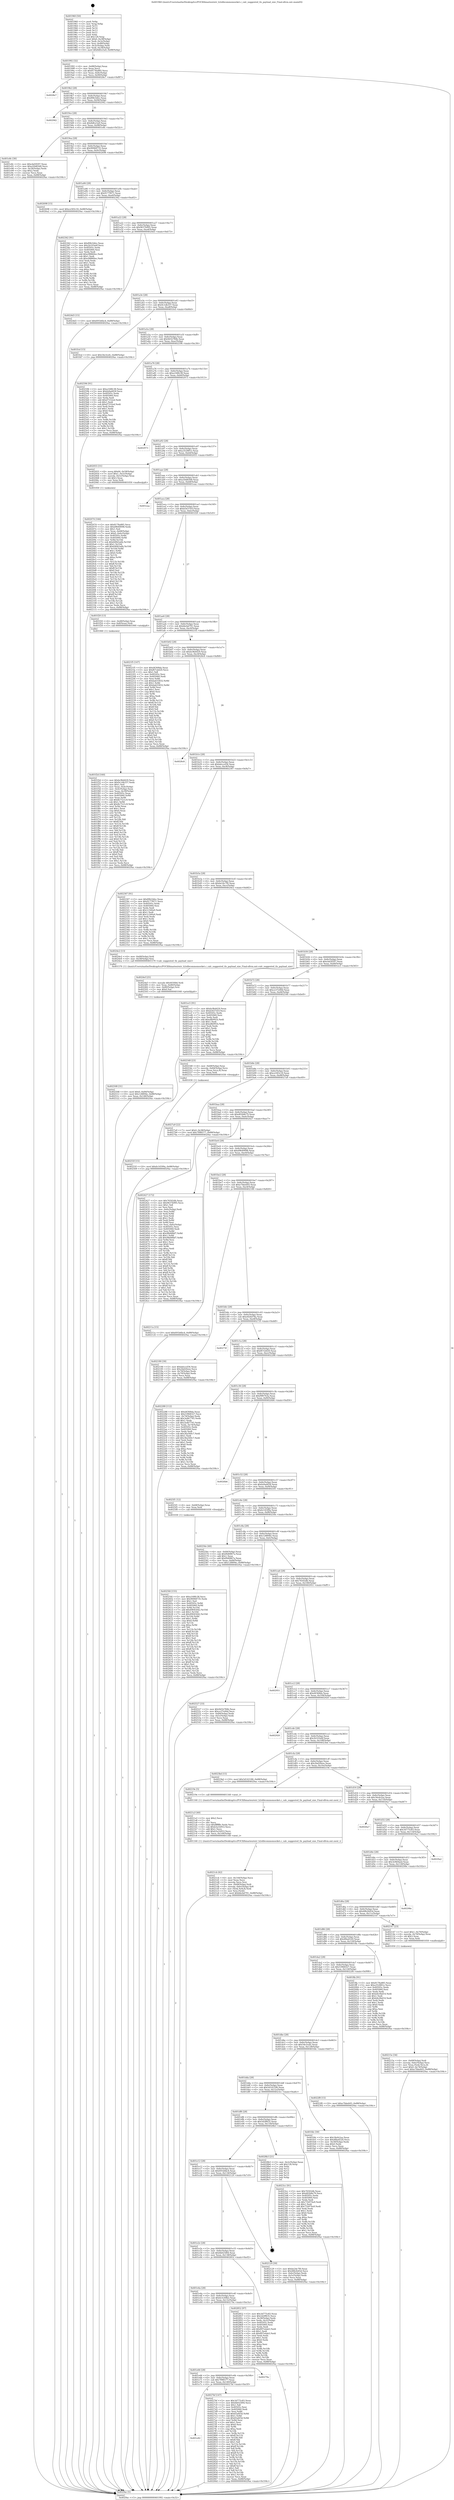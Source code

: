 digraph "0x401960" {
  label = "0x401960 (/mnt/c/Users/mathe/Desktop/tcc/POCII/binaries/extr_h2olibcommonsocket.c_calc_suggested_tls_payload_size_Final-ollvm.out::main(0))"
  labelloc = "t"
  node[shape=record]

  Entry [label="",width=0.3,height=0.3,shape=circle,fillcolor=black,style=filled]
  "0x401992" [label="{
     0x401992 [32]\l
     | [instrs]\l
     &nbsp;&nbsp;0x401992 \<+6\>: mov -0x88(%rbp),%eax\l
     &nbsp;&nbsp;0x401998 \<+2\>: mov %eax,%ecx\l
     &nbsp;&nbsp;0x40199a \<+6\>: sub $0x8178a885,%ecx\l
     &nbsp;&nbsp;0x4019a0 \<+6\>: mov %eax,-0x8c(%rbp)\l
     &nbsp;&nbsp;0x4019a6 \<+6\>: mov %ecx,-0x90(%rbp)\l
     &nbsp;&nbsp;0x4019ac \<+6\>: je 00000000004028e7 \<main+0xf87\>\l
  }"]
  "0x4028e7" [label="{
     0x4028e7\l
  }", style=dashed]
  "0x4019b2" [label="{
     0x4019b2 [28]\l
     | [instrs]\l
     &nbsp;&nbsp;0x4019b2 \<+5\>: jmp 00000000004019b7 \<main+0x57\>\l
     &nbsp;&nbsp;0x4019b7 \<+6\>: mov -0x8c(%rbp),%eax\l
     &nbsp;&nbsp;0x4019bd \<+5\>: sub $0x89b1bfec,%eax\l
     &nbsp;&nbsp;0x4019c2 \<+6\>: mov %eax,-0x94(%rbp)\l
     &nbsp;&nbsp;0x4019c8 \<+6\>: je 0000000000402942 \<main+0xfe2\>\l
  }"]
  Exit [label="",width=0.3,height=0.3,shape=circle,fillcolor=black,style=filled,peripheries=2]
  "0x402942" [label="{
     0x402942\l
  }", style=dashed]
  "0x4019ce" [label="{
     0x4019ce [28]\l
     | [instrs]\l
     &nbsp;&nbsp;0x4019ce \<+5\>: jmp 00000000004019d3 \<main+0x73\>\l
     &nbsp;&nbsp;0x4019d3 \<+6\>: mov -0x8c(%rbp),%eax\l
     &nbsp;&nbsp;0x4019d9 \<+5\>: sub $0x8dfce5a9,%eax\l
     &nbsp;&nbsp;0x4019de \<+6\>: mov %eax,-0x98(%rbp)\l
     &nbsp;&nbsp;0x4019e4 \<+6\>: je 0000000000401e8c \<main+0x52c\>\l
  }"]
  "0x401e82" [label="{
     0x401e82\l
  }", style=dashed]
  "0x401e8c" [label="{
     0x401e8c [30]\l
     | [instrs]\l
     &nbsp;&nbsp;0x401e8c \<+5\>: mov $0xcbd3f297,%eax\l
     &nbsp;&nbsp;0x401e91 \<+5\>: mov $0xa50d6568,%ecx\l
     &nbsp;&nbsp;0x401e96 \<+3\>: mov -0x34(%rbp),%edx\l
     &nbsp;&nbsp;0x401e99 \<+3\>: cmp $0x2,%edx\l
     &nbsp;&nbsp;0x401e9c \<+3\>: cmovne %ecx,%eax\l
     &nbsp;&nbsp;0x401e9f \<+6\>: mov %eax,-0x88(%rbp)\l
     &nbsp;&nbsp;0x401ea5 \<+5\>: jmp 00000000004029ac \<main+0x104c\>\l
  }"]
  "0x4019ea" [label="{
     0x4019ea [28]\l
     | [instrs]\l
     &nbsp;&nbsp;0x4019ea \<+5\>: jmp 00000000004019ef \<main+0x8f\>\l
     &nbsp;&nbsp;0x4019ef \<+6\>: mov -0x8c(%rbp),%eax\l
     &nbsp;&nbsp;0x4019f5 \<+5\>: sub $0x90068735,%eax\l
     &nbsp;&nbsp;0x4019fa \<+6\>: mov %eax,-0x9c(%rbp)\l
     &nbsp;&nbsp;0x401a00 \<+6\>: je 0000000000402698 \<main+0xd38\>\l
  }"]
  "0x4029ac" [label="{
     0x4029ac [5]\l
     | [instrs]\l
     &nbsp;&nbsp;0x4029ac \<+5\>: jmp 0000000000401992 \<main+0x32\>\l
  }"]
  "0x401960" [label="{
     0x401960 [50]\l
     | [instrs]\l
     &nbsp;&nbsp;0x401960 \<+1\>: push %rbp\l
     &nbsp;&nbsp;0x401961 \<+3\>: mov %rsp,%rbp\l
     &nbsp;&nbsp;0x401964 \<+2\>: push %r15\l
     &nbsp;&nbsp;0x401966 \<+2\>: push %r14\l
     &nbsp;&nbsp;0x401968 \<+2\>: push %r13\l
     &nbsp;&nbsp;0x40196a \<+2\>: push %r12\l
     &nbsp;&nbsp;0x40196c \<+1\>: push %rbx\l
     &nbsp;&nbsp;0x40196d \<+7\>: sub $0x128,%rsp\l
     &nbsp;&nbsp;0x401974 \<+7\>: movl $0x0,-0x38(%rbp)\l
     &nbsp;&nbsp;0x40197b \<+3\>: mov %edi,-0x3c(%rbp)\l
     &nbsp;&nbsp;0x40197e \<+4\>: mov %rsi,-0x48(%rbp)\l
     &nbsp;&nbsp;0x401982 \<+3\>: mov -0x3c(%rbp),%edi\l
     &nbsp;&nbsp;0x401985 \<+3\>: mov %edi,-0x34(%rbp)\l
     &nbsp;&nbsp;0x401988 \<+10\>: movl $0x8dfce5a9,-0x88(%rbp)\l
  }"]
  "0x4027bf" [label="{
     0x4027bf [147]\l
     | [instrs]\l
     &nbsp;&nbsp;0x4027bf \<+5\>: mov $0x3d775c83,%eax\l
     &nbsp;&nbsp;0x4027c4 \<+5\>: mov $0x6b025f04,%ecx\l
     &nbsp;&nbsp;0x4027c9 \<+2\>: mov $0x1,%dl\l
     &nbsp;&nbsp;0x4027cb \<+7\>: mov 0x40505c,%esi\l
     &nbsp;&nbsp;0x4027d2 \<+7\>: mov 0x405060,%edi\l
     &nbsp;&nbsp;0x4027d9 \<+3\>: mov %esi,%r8d\l
     &nbsp;&nbsp;0x4027dc \<+7\>: add $0x65a6f3d,%r8d\l
     &nbsp;&nbsp;0x4027e3 \<+4\>: sub $0x1,%r8d\l
     &nbsp;&nbsp;0x4027e7 \<+7\>: sub $0x65a6f3d,%r8d\l
     &nbsp;&nbsp;0x4027ee \<+4\>: imul %r8d,%esi\l
     &nbsp;&nbsp;0x4027f2 \<+3\>: and $0x1,%esi\l
     &nbsp;&nbsp;0x4027f5 \<+3\>: cmp $0x0,%esi\l
     &nbsp;&nbsp;0x4027f8 \<+4\>: sete %r9b\l
     &nbsp;&nbsp;0x4027fc \<+3\>: cmp $0xa,%edi\l
     &nbsp;&nbsp;0x4027ff \<+4\>: setl %r10b\l
     &nbsp;&nbsp;0x402803 \<+3\>: mov %r9b,%r11b\l
     &nbsp;&nbsp;0x402806 \<+4\>: xor $0xff,%r11b\l
     &nbsp;&nbsp;0x40280a \<+3\>: mov %r10b,%bl\l
     &nbsp;&nbsp;0x40280d \<+3\>: xor $0xff,%bl\l
     &nbsp;&nbsp;0x402810 \<+3\>: xor $0x1,%dl\l
     &nbsp;&nbsp;0x402813 \<+3\>: mov %r11b,%r14b\l
     &nbsp;&nbsp;0x402816 \<+4\>: and $0xff,%r14b\l
     &nbsp;&nbsp;0x40281a \<+3\>: and %dl,%r9b\l
     &nbsp;&nbsp;0x40281d \<+3\>: mov %bl,%r15b\l
     &nbsp;&nbsp;0x402820 \<+4\>: and $0xff,%r15b\l
     &nbsp;&nbsp;0x402824 \<+3\>: and %dl,%r10b\l
     &nbsp;&nbsp;0x402827 \<+3\>: or %r9b,%r14b\l
     &nbsp;&nbsp;0x40282a \<+3\>: or %r10b,%r15b\l
     &nbsp;&nbsp;0x40282d \<+3\>: xor %r15b,%r14b\l
     &nbsp;&nbsp;0x402830 \<+3\>: or %bl,%r11b\l
     &nbsp;&nbsp;0x402833 \<+4\>: xor $0xff,%r11b\l
     &nbsp;&nbsp;0x402837 \<+3\>: or $0x1,%dl\l
     &nbsp;&nbsp;0x40283a \<+3\>: and %dl,%r11b\l
     &nbsp;&nbsp;0x40283d \<+3\>: or %r11b,%r14b\l
     &nbsp;&nbsp;0x402840 \<+4\>: test $0x1,%r14b\l
     &nbsp;&nbsp;0x402844 \<+3\>: cmovne %ecx,%eax\l
     &nbsp;&nbsp;0x402847 \<+6\>: mov %eax,-0x88(%rbp)\l
     &nbsp;&nbsp;0x40284d \<+5\>: jmp 00000000004029ac \<main+0x104c\>\l
  }"]
  "0x402698" [label="{
     0x402698 [15]\l
     | [instrs]\l
     &nbsp;&nbsp;0x402698 \<+10\>: movl $0xce583c18,-0x88(%rbp)\l
     &nbsp;&nbsp;0x4026a2 \<+5\>: jmp 00000000004029ac \<main+0x104c\>\l
  }"]
  "0x401a06" [label="{
     0x401a06 [28]\l
     | [instrs]\l
     &nbsp;&nbsp;0x401a06 \<+5\>: jmp 0000000000401a0b \<main+0xab\>\l
     &nbsp;&nbsp;0x401a0b \<+6\>: mov -0x8c(%rbp),%eax\l
     &nbsp;&nbsp;0x401a11 \<+5\>: sub $0x9177f071,%eax\l
     &nbsp;&nbsp;0x401a16 \<+6\>: mov %eax,-0xa0(%rbp)\l
     &nbsp;&nbsp;0x401a1c \<+6\>: je 0000000000402362 \<main+0xa02\>\l
  }"]
  "0x401e66" [label="{
     0x401e66 [28]\l
     | [instrs]\l
     &nbsp;&nbsp;0x401e66 \<+5\>: jmp 0000000000401e6b \<main+0x50b\>\l
     &nbsp;&nbsp;0x401e6b \<+6\>: mov -0x8c(%rbp),%eax\l
     &nbsp;&nbsp;0x401e71 \<+5\>: sub $0x7f9f6577,%eax\l
     &nbsp;&nbsp;0x401e76 \<+6\>: mov %eax,-0x140(%rbp)\l
     &nbsp;&nbsp;0x401e7c \<+6\>: je 00000000004027bf \<main+0xe5f\>\l
  }"]
  "0x402362" [label="{
     0x402362 [91]\l
     | [instrs]\l
     &nbsp;&nbsp;0x402362 \<+5\>: mov $0x89b1bfec,%eax\l
     &nbsp;&nbsp;0x402367 \<+5\>: mov $0x2b103e6f,%ecx\l
     &nbsp;&nbsp;0x40236c \<+7\>: mov 0x40505c,%edx\l
     &nbsp;&nbsp;0x402373 \<+7\>: mov 0x405060,%esi\l
     &nbsp;&nbsp;0x40237a \<+2\>: mov %edx,%edi\l
     &nbsp;&nbsp;0x40237c \<+6\>: add $0xe98860ec,%edi\l
     &nbsp;&nbsp;0x402382 \<+3\>: sub $0x1,%edi\l
     &nbsp;&nbsp;0x402385 \<+6\>: sub $0xe98860ec,%edi\l
     &nbsp;&nbsp;0x40238b \<+3\>: imul %edi,%edx\l
     &nbsp;&nbsp;0x40238e \<+3\>: and $0x1,%edx\l
     &nbsp;&nbsp;0x402391 \<+3\>: cmp $0x0,%edx\l
     &nbsp;&nbsp;0x402394 \<+4\>: sete %r8b\l
     &nbsp;&nbsp;0x402398 \<+3\>: cmp $0xa,%esi\l
     &nbsp;&nbsp;0x40239b \<+4\>: setl %r9b\l
     &nbsp;&nbsp;0x40239f \<+3\>: mov %r8b,%r10b\l
     &nbsp;&nbsp;0x4023a2 \<+3\>: and %r9b,%r10b\l
     &nbsp;&nbsp;0x4023a5 \<+3\>: xor %r9b,%r8b\l
     &nbsp;&nbsp;0x4023a8 \<+3\>: or %r8b,%r10b\l
     &nbsp;&nbsp;0x4023ab \<+4\>: test $0x1,%r10b\l
     &nbsp;&nbsp;0x4023af \<+3\>: cmovne %ecx,%eax\l
     &nbsp;&nbsp;0x4023b2 \<+6\>: mov %eax,-0x88(%rbp)\l
     &nbsp;&nbsp;0x4023b8 \<+5\>: jmp 00000000004029ac \<main+0x104c\>\l
  }"]
  "0x401a22" [label="{
     0x401a22 [28]\l
     | [instrs]\l
     &nbsp;&nbsp;0x401a22 \<+5\>: jmp 0000000000401a27 \<main+0xc7\>\l
     &nbsp;&nbsp;0x401a27 \<+6\>: mov -0x8c(%rbp),%eax\l
     &nbsp;&nbsp;0x401a2d \<+5\>: sub $0x9637b995,%eax\l
     &nbsp;&nbsp;0x401a32 \<+6\>: mov %eax,-0xa4(%rbp)\l
     &nbsp;&nbsp;0x401a38 \<+6\>: je 00000000004024d3 \<main+0xb73\>\l
  }"]
  "0x40279a" [label="{
     0x40279a\l
  }", style=dashed]
  "0x4024d3" [label="{
     0x4024d3 [15]\l
     | [instrs]\l
     &nbsp;&nbsp;0x4024d3 \<+10\>: movl $0x691b6bc4,-0x88(%rbp)\l
     &nbsp;&nbsp;0x4024dd \<+5\>: jmp 00000000004029ac \<main+0x104c\>\l
  }"]
  "0x401a3e" [label="{
     0x401a3e [28]\l
     | [instrs]\l
     &nbsp;&nbsp;0x401a3e \<+5\>: jmp 0000000000401a43 \<main+0xe3\>\l
     &nbsp;&nbsp;0x401a43 \<+6\>: mov -0x8c(%rbp),%eax\l
     &nbsp;&nbsp;0x401a49 \<+5\>: sub $0x9c1db337,%eax\l
     &nbsp;&nbsp;0x401a4e \<+6\>: mov %eax,-0xa8(%rbp)\l
     &nbsp;&nbsp;0x401a54 \<+6\>: je 0000000000401fcd \<main+0x66d\>\l
  }"]
  "0x401e4a" [label="{
     0x401e4a [28]\l
     | [instrs]\l
     &nbsp;&nbsp;0x401e4a \<+5\>: jmp 0000000000401e4f \<main+0x4ef\>\l
     &nbsp;&nbsp;0x401e4f \<+6\>: mov -0x8c(%rbp),%eax\l
     &nbsp;&nbsp;0x401e55 \<+5\>: sub $0x6c5c49b2,%eax\l
     &nbsp;&nbsp;0x401e5a \<+6\>: mov %eax,-0x13c(%rbp)\l
     &nbsp;&nbsp;0x401e60 \<+6\>: je 000000000040279a \<main+0xe3a\>\l
  }"]
  "0x401fcd" [label="{
     0x401fcd [15]\l
     | [instrs]\l
     &nbsp;&nbsp;0x401fcd \<+10\>: movl $0x54e3cefc,-0x88(%rbp)\l
     &nbsp;&nbsp;0x401fd7 \<+5\>: jmp 00000000004029ac \<main+0x104c\>\l
  }"]
  "0x401a5a" [label="{
     0x401a5a [28]\l
     | [instrs]\l
     &nbsp;&nbsp;0x401a5a \<+5\>: jmp 0000000000401a5f \<main+0xff\>\l
     &nbsp;&nbsp;0x401a5f \<+6\>: mov -0x8c(%rbp),%eax\l
     &nbsp;&nbsp;0x401a65 \<+5\>: sub $0x9d1b784b,%eax\l
     &nbsp;&nbsp;0x401a6a \<+6\>: mov %eax,-0xac(%rbp)\l
     &nbsp;&nbsp;0x401a70 \<+6\>: je 0000000000402596 \<main+0xc36\>\l
  }"]
  "0x402852" [label="{
     0x402852 [97]\l
     | [instrs]\l
     &nbsp;&nbsp;0x402852 \<+5\>: mov $0x3d775c83,%eax\l
     &nbsp;&nbsp;0x402857 \<+5\>: mov $0x5d2ff435,%ecx\l
     &nbsp;&nbsp;0x40285c \<+3\>: mov -0x38(%rbp),%edx\l
     &nbsp;&nbsp;0x40285f \<+3\>: mov %edx,-0x2c(%rbp)\l
     &nbsp;&nbsp;0x402862 \<+7\>: mov 0x40505c,%edx\l
     &nbsp;&nbsp;0x402869 \<+7\>: mov 0x405060,%esi\l
     &nbsp;&nbsp;0x402870 \<+2\>: mov %edx,%edi\l
     &nbsp;&nbsp;0x402872 \<+6\>: add $0x897edab3,%edi\l
     &nbsp;&nbsp;0x402878 \<+3\>: sub $0x1,%edi\l
     &nbsp;&nbsp;0x40287b \<+6\>: sub $0x897edab3,%edi\l
     &nbsp;&nbsp;0x402881 \<+3\>: imul %edi,%edx\l
     &nbsp;&nbsp;0x402884 \<+3\>: and $0x1,%edx\l
     &nbsp;&nbsp;0x402887 \<+3\>: cmp $0x0,%edx\l
     &nbsp;&nbsp;0x40288a \<+4\>: sete %r8b\l
     &nbsp;&nbsp;0x40288e \<+3\>: cmp $0xa,%esi\l
     &nbsp;&nbsp;0x402891 \<+4\>: setl %r9b\l
     &nbsp;&nbsp;0x402895 \<+3\>: mov %r8b,%r10b\l
     &nbsp;&nbsp;0x402898 \<+3\>: and %r9b,%r10b\l
     &nbsp;&nbsp;0x40289b \<+3\>: xor %r9b,%r8b\l
     &nbsp;&nbsp;0x40289e \<+3\>: or %r8b,%r10b\l
     &nbsp;&nbsp;0x4028a1 \<+4\>: test $0x1,%r10b\l
     &nbsp;&nbsp;0x4028a5 \<+3\>: cmovne %ecx,%eax\l
     &nbsp;&nbsp;0x4028a8 \<+6\>: mov %eax,-0x88(%rbp)\l
     &nbsp;&nbsp;0x4028ae \<+5\>: jmp 00000000004029ac \<main+0x104c\>\l
  }"]
  "0x402596" [label="{
     0x402596 [91]\l
     | [instrs]\l
     &nbsp;&nbsp;0x402596 \<+5\>: mov $0xa168fc38,%eax\l
     &nbsp;&nbsp;0x40259b \<+5\>: mov $0xfa9ad458,%ecx\l
     &nbsp;&nbsp;0x4025a0 \<+7\>: mov 0x40505c,%edx\l
     &nbsp;&nbsp;0x4025a7 \<+7\>: mov 0x405060,%esi\l
     &nbsp;&nbsp;0x4025ae \<+2\>: mov %edx,%edi\l
     &nbsp;&nbsp;0x4025b0 \<+6\>: add $0xd7332ed,%edi\l
     &nbsp;&nbsp;0x4025b6 \<+3\>: sub $0x1,%edi\l
     &nbsp;&nbsp;0x4025b9 \<+6\>: sub $0xd7332ed,%edi\l
     &nbsp;&nbsp;0x4025bf \<+3\>: imul %edi,%edx\l
     &nbsp;&nbsp;0x4025c2 \<+3\>: and $0x1,%edx\l
     &nbsp;&nbsp;0x4025c5 \<+3\>: cmp $0x0,%edx\l
     &nbsp;&nbsp;0x4025c8 \<+4\>: sete %r8b\l
     &nbsp;&nbsp;0x4025cc \<+3\>: cmp $0xa,%esi\l
     &nbsp;&nbsp;0x4025cf \<+4\>: setl %r9b\l
     &nbsp;&nbsp;0x4025d3 \<+3\>: mov %r8b,%r10b\l
     &nbsp;&nbsp;0x4025d6 \<+3\>: and %r9b,%r10b\l
     &nbsp;&nbsp;0x4025d9 \<+3\>: xor %r9b,%r8b\l
     &nbsp;&nbsp;0x4025dc \<+3\>: or %r8b,%r10b\l
     &nbsp;&nbsp;0x4025df \<+4\>: test $0x1,%r10b\l
     &nbsp;&nbsp;0x4025e3 \<+3\>: cmovne %ecx,%eax\l
     &nbsp;&nbsp;0x4025e6 \<+6\>: mov %eax,-0x88(%rbp)\l
     &nbsp;&nbsp;0x4025ec \<+5\>: jmp 00000000004029ac \<main+0x104c\>\l
  }"]
  "0x401a76" [label="{
     0x401a76 [28]\l
     | [instrs]\l
     &nbsp;&nbsp;0x401a76 \<+5\>: jmp 0000000000401a7b \<main+0x11b\>\l
     &nbsp;&nbsp;0x401a7b \<+6\>: mov -0x8c(%rbp),%eax\l
     &nbsp;&nbsp;0x401a81 \<+5\>: sub $0xa168fc38,%eax\l
     &nbsp;&nbsp;0x401a86 \<+6\>: mov %eax,-0xb0(%rbp)\l
     &nbsp;&nbsp;0x401a8c \<+6\>: je 0000000000402973 \<main+0x1013\>\l
  }"]
  "0x4025fd" [label="{
     0x4025fd [155]\l
     | [instrs]\l
     &nbsp;&nbsp;0x4025fd \<+5\>: mov $0xa168fc38,%ecx\l
     &nbsp;&nbsp;0x402602 \<+5\>: mov $0x90068735,%edx\l
     &nbsp;&nbsp;0x402607 \<+3\>: mov $0x1,%sil\l
     &nbsp;&nbsp;0x40260a \<+8\>: mov 0x40505c,%r8d\l
     &nbsp;&nbsp;0x402612 \<+8\>: mov 0x405060,%r9d\l
     &nbsp;&nbsp;0x40261a \<+3\>: mov %r8d,%r10d\l
     &nbsp;&nbsp;0x40261d \<+7\>: add $0x49045042,%r10d\l
     &nbsp;&nbsp;0x402624 \<+4\>: sub $0x1,%r10d\l
     &nbsp;&nbsp;0x402628 \<+7\>: sub $0x49045042,%r10d\l
     &nbsp;&nbsp;0x40262f \<+4\>: imul %r10d,%r8d\l
     &nbsp;&nbsp;0x402633 \<+4\>: and $0x1,%r8d\l
     &nbsp;&nbsp;0x402637 \<+4\>: cmp $0x0,%r8d\l
     &nbsp;&nbsp;0x40263b \<+4\>: sete %r11b\l
     &nbsp;&nbsp;0x40263f \<+4\>: cmp $0xa,%r9d\l
     &nbsp;&nbsp;0x402643 \<+3\>: setl %bl\l
     &nbsp;&nbsp;0x402646 \<+3\>: mov %r11b,%r14b\l
     &nbsp;&nbsp;0x402649 \<+4\>: xor $0xff,%r14b\l
     &nbsp;&nbsp;0x40264d \<+3\>: mov %bl,%r15b\l
     &nbsp;&nbsp;0x402650 \<+4\>: xor $0xff,%r15b\l
     &nbsp;&nbsp;0x402654 \<+4\>: xor $0x1,%sil\l
     &nbsp;&nbsp;0x402658 \<+3\>: mov %r14b,%r12b\l
     &nbsp;&nbsp;0x40265b \<+4\>: and $0xff,%r12b\l
     &nbsp;&nbsp;0x40265f \<+3\>: and %sil,%r11b\l
     &nbsp;&nbsp;0x402662 \<+3\>: mov %r15b,%r13b\l
     &nbsp;&nbsp;0x402665 \<+4\>: and $0xff,%r13b\l
     &nbsp;&nbsp;0x402669 \<+3\>: and %sil,%bl\l
     &nbsp;&nbsp;0x40266c \<+3\>: or %r11b,%r12b\l
     &nbsp;&nbsp;0x40266f \<+3\>: or %bl,%r13b\l
     &nbsp;&nbsp;0x402672 \<+3\>: xor %r13b,%r12b\l
     &nbsp;&nbsp;0x402675 \<+3\>: or %r15b,%r14b\l
     &nbsp;&nbsp;0x402678 \<+4\>: xor $0xff,%r14b\l
     &nbsp;&nbsp;0x40267c \<+4\>: or $0x1,%sil\l
     &nbsp;&nbsp;0x402680 \<+3\>: and %sil,%r14b\l
     &nbsp;&nbsp;0x402683 \<+3\>: or %r14b,%r12b\l
     &nbsp;&nbsp;0x402686 \<+4\>: test $0x1,%r12b\l
     &nbsp;&nbsp;0x40268a \<+3\>: cmovne %edx,%ecx\l
     &nbsp;&nbsp;0x40268d \<+6\>: mov %ecx,-0x88(%rbp)\l
     &nbsp;&nbsp;0x402693 \<+5\>: jmp 00000000004029ac \<main+0x104c\>\l
  }"]
  "0x402973" [label="{
     0x402973\l
  }", style=dashed]
  "0x401a92" [label="{
     0x401a92 [28]\l
     | [instrs]\l
     &nbsp;&nbsp;0x401a92 \<+5\>: jmp 0000000000401a97 \<main+0x137\>\l
     &nbsp;&nbsp;0x401a97 \<+6\>: mov -0x8c(%rbp),%eax\l
     &nbsp;&nbsp;0x401a9d \<+5\>: sub $0xa352881e,%eax\l
     &nbsp;&nbsp;0x401aa2 \<+6\>: mov %eax,-0xb4(%rbp)\l
     &nbsp;&nbsp;0x401aa8 \<+6\>: je 0000000000402055 \<main+0x6f5\>\l
  }"]
  "0x40255f" [label="{
     0x40255f [15]\l
     | [instrs]\l
     &nbsp;&nbsp;0x40255f \<+10\>: movl $0xfe14599a,-0x88(%rbp)\l
     &nbsp;&nbsp;0x402569 \<+5\>: jmp 00000000004029ac \<main+0x104c\>\l
  }"]
  "0x402055" [label="{
     0x402055 [31]\l
     | [instrs]\l
     &nbsp;&nbsp;0x402055 \<+8\>: movq $0x64,-0x58(%rbp)\l
     &nbsp;&nbsp;0x40205d \<+7\>: movl $0x1,-0x5c(%rbp)\l
     &nbsp;&nbsp;0x402064 \<+4\>: movslq -0x5c(%rbp),%rax\l
     &nbsp;&nbsp;0x402068 \<+4\>: shl $0x3,%rax\l
     &nbsp;&nbsp;0x40206c \<+3\>: mov %rax,%rdi\l
     &nbsp;&nbsp;0x40206f \<+5\>: call 0000000000401050 \<malloc@plt\>\l
     | [calls]\l
     &nbsp;&nbsp;0x401050 \{1\} (unknown)\l
  }"]
  "0x401aae" [label="{
     0x401aae [28]\l
     | [instrs]\l
     &nbsp;&nbsp;0x401aae \<+5\>: jmp 0000000000401ab3 \<main+0x153\>\l
     &nbsp;&nbsp;0x401ab3 \<+6\>: mov -0x8c(%rbp),%eax\l
     &nbsp;&nbsp;0x401ab9 \<+5\>: sub $0xa50d6568,%eax\l
     &nbsp;&nbsp;0x401abe \<+6\>: mov %eax,-0xb8(%rbp)\l
     &nbsp;&nbsp;0x401ac4 \<+6\>: je 0000000000401eaa \<main+0x54a\>\l
  }"]
  "0x402508" [label="{
     0x402508 [31]\l
     | [instrs]\l
     &nbsp;&nbsp;0x402508 \<+10\>: movl $0x0,-0x84(%rbp)\l
     &nbsp;&nbsp;0x402512 \<+10\>: movl $0x128894e,-0x88(%rbp)\l
     &nbsp;&nbsp;0x40251c \<+6\>: mov %eax,-0x148(%rbp)\l
     &nbsp;&nbsp;0x402522 \<+5\>: jmp 00000000004029ac \<main+0x104c\>\l
  }"]
  "0x401eaa" [label="{
     0x401eaa\l
  }", style=dashed]
  "0x401aca" [label="{
     0x401aca [28]\l
     | [instrs]\l
     &nbsp;&nbsp;0x401aca \<+5\>: jmp 0000000000401acf \<main+0x16f\>\l
     &nbsp;&nbsp;0x401acf \<+6\>: mov -0x8c(%rbp),%eax\l
     &nbsp;&nbsp;0x401ad5 \<+5\>: sub $0xb5637d1f,%eax\l
     &nbsp;&nbsp;0x401ada \<+6\>: mov %eax,-0xbc(%rbp)\l
     &nbsp;&nbsp;0x401ae0 \<+6\>: je 0000000000401f20 \<main+0x5c0\>\l
  }"]
  "0x4024ef" [label="{
     0x4024ef [25]\l
     | [instrs]\l
     &nbsp;&nbsp;0x4024ef \<+10\>: movabs $0x4030b6,%rdi\l
     &nbsp;&nbsp;0x4024f9 \<+4\>: mov %rax,-0x80(%rbp)\l
     &nbsp;&nbsp;0x4024fd \<+4\>: mov -0x80(%rbp),%rsi\l
     &nbsp;&nbsp;0x402501 \<+2\>: mov $0x0,%al\l
     &nbsp;&nbsp;0x402503 \<+5\>: call 0000000000401040 \<printf@plt\>\l
     | [calls]\l
     &nbsp;&nbsp;0x401040 \{1\} (unknown)\l
  }"]
  "0x401f20" [label="{
     0x401f20 [13]\l
     | [instrs]\l
     &nbsp;&nbsp;0x401f20 \<+4\>: mov -0x48(%rbp),%rax\l
     &nbsp;&nbsp;0x401f24 \<+4\>: mov 0x8(%rax),%rdi\l
     &nbsp;&nbsp;0x401f28 \<+5\>: call 0000000000401060 \<atoi@plt\>\l
     | [calls]\l
     &nbsp;&nbsp;0x401060 \{1\} (unknown)\l
  }"]
  "0x401ae6" [label="{
     0x401ae6 [28]\l
     | [instrs]\l
     &nbsp;&nbsp;0x401ae6 \<+5\>: jmp 0000000000401aeb \<main+0x18b\>\l
     &nbsp;&nbsp;0x401aeb \<+6\>: mov -0x8c(%rbp),%eax\l
     &nbsp;&nbsp;0x401af1 \<+5\>: sub $0xbbcbd791,%eax\l
     &nbsp;&nbsp;0x401af6 \<+6\>: mov %eax,-0xc0(%rbp)\l
     &nbsp;&nbsp;0x401afc \<+6\>: je 00000000004021f5 \<main+0x895\>\l
  }"]
  "0x4021cb" [label="{
     0x4021cb [42]\l
     | [instrs]\l
     &nbsp;&nbsp;0x4021cb \<+6\>: mov -0x144(%rbp),%ecx\l
     &nbsp;&nbsp;0x4021d1 \<+3\>: imul %eax,%ecx\l
     &nbsp;&nbsp;0x4021d4 \<+3\>: movslq %ecx,%rsi\l
     &nbsp;&nbsp;0x4021d7 \<+4\>: mov -0x68(%rbp),%rdi\l
     &nbsp;&nbsp;0x4021db \<+4\>: movslq -0x6c(%rbp),%r8\l
     &nbsp;&nbsp;0x4021df \<+4\>: mov (%rdi,%r8,8),%rdi\l
     &nbsp;&nbsp;0x4021e3 \<+3\>: mov %rsi,(%rdi)\l
     &nbsp;&nbsp;0x4021e6 \<+10\>: movl $0xbbcbd791,-0x88(%rbp)\l
     &nbsp;&nbsp;0x4021f0 \<+5\>: jmp 00000000004029ac \<main+0x104c\>\l
  }"]
  "0x4021f5" [label="{
     0x4021f5 [147]\l
     | [instrs]\l
     &nbsp;&nbsp;0x4021f5 \<+5\>: mov $0xd4368da,%eax\l
     &nbsp;&nbsp;0x4021fa \<+5\>: mov $0xf67cb420,%ecx\l
     &nbsp;&nbsp;0x4021ff \<+2\>: mov $0x1,%dl\l
     &nbsp;&nbsp;0x402201 \<+7\>: mov 0x40505c,%esi\l
     &nbsp;&nbsp;0x402208 \<+7\>: mov 0x405060,%edi\l
     &nbsp;&nbsp;0x40220f \<+3\>: mov %esi,%r8d\l
     &nbsp;&nbsp;0x402212 \<+7\>: sub $0xbab55832,%r8d\l
     &nbsp;&nbsp;0x402219 \<+4\>: sub $0x1,%r8d\l
     &nbsp;&nbsp;0x40221d \<+7\>: add $0xbab55832,%r8d\l
     &nbsp;&nbsp;0x402224 \<+4\>: imul %r8d,%esi\l
     &nbsp;&nbsp;0x402228 \<+3\>: and $0x1,%esi\l
     &nbsp;&nbsp;0x40222b \<+3\>: cmp $0x0,%esi\l
     &nbsp;&nbsp;0x40222e \<+4\>: sete %r9b\l
     &nbsp;&nbsp;0x402232 \<+3\>: cmp $0xa,%edi\l
     &nbsp;&nbsp;0x402235 \<+4\>: setl %r10b\l
     &nbsp;&nbsp;0x402239 \<+3\>: mov %r9b,%r11b\l
     &nbsp;&nbsp;0x40223c \<+4\>: xor $0xff,%r11b\l
     &nbsp;&nbsp;0x402240 \<+3\>: mov %r10b,%bl\l
     &nbsp;&nbsp;0x402243 \<+3\>: xor $0xff,%bl\l
     &nbsp;&nbsp;0x402246 \<+3\>: xor $0x0,%dl\l
     &nbsp;&nbsp;0x402249 \<+3\>: mov %r11b,%r14b\l
     &nbsp;&nbsp;0x40224c \<+4\>: and $0x0,%r14b\l
     &nbsp;&nbsp;0x402250 \<+3\>: and %dl,%r9b\l
     &nbsp;&nbsp;0x402253 \<+3\>: mov %bl,%r15b\l
     &nbsp;&nbsp;0x402256 \<+4\>: and $0x0,%r15b\l
     &nbsp;&nbsp;0x40225a \<+3\>: and %dl,%r10b\l
     &nbsp;&nbsp;0x40225d \<+3\>: or %r9b,%r14b\l
     &nbsp;&nbsp;0x402260 \<+3\>: or %r10b,%r15b\l
     &nbsp;&nbsp;0x402263 \<+3\>: xor %r15b,%r14b\l
     &nbsp;&nbsp;0x402266 \<+3\>: or %bl,%r11b\l
     &nbsp;&nbsp;0x402269 \<+4\>: xor $0xff,%r11b\l
     &nbsp;&nbsp;0x40226d \<+3\>: or $0x0,%dl\l
     &nbsp;&nbsp;0x402270 \<+3\>: and %dl,%r11b\l
     &nbsp;&nbsp;0x402273 \<+3\>: or %r11b,%r14b\l
     &nbsp;&nbsp;0x402276 \<+4\>: test $0x1,%r14b\l
     &nbsp;&nbsp;0x40227a \<+3\>: cmovne %ecx,%eax\l
     &nbsp;&nbsp;0x40227d \<+6\>: mov %eax,-0x88(%rbp)\l
     &nbsp;&nbsp;0x402283 \<+5\>: jmp 00000000004029ac \<main+0x104c\>\l
  }"]
  "0x401b02" [label="{
     0x401b02 [28]\l
     | [instrs]\l
     &nbsp;&nbsp;0x401b02 \<+5\>: jmp 0000000000401b07 \<main+0x1a7\>\l
     &nbsp;&nbsp;0x401b07 \<+6\>: mov -0x8c(%rbp),%eax\l
     &nbsp;&nbsp;0x401b0d \<+5\>: sub $0xbc9b4429,%eax\l
     &nbsp;&nbsp;0x401b12 \<+6\>: mov %eax,-0xc4(%rbp)\l
     &nbsp;&nbsp;0x401b18 \<+6\>: je 00000000004028c8 \<main+0xf68\>\l
  }"]
  "0x4021a3" [label="{
     0x4021a3 [40]\l
     | [instrs]\l
     &nbsp;&nbsp;0x4021a3 \<+5\>: mov $0x2,%ecx\l
     &nbsp;&nbsp;0x4021a8 \<+1\>: cltd\l
     &nbsp;&nbsp;0x4021a9 \<+2\>: idiv %ecx\l
     &nbsp;&nbsp;0x4021ab \<+6\>: imul $0xfffffffe,%edx,%ecx\l
     &nbsp;&nbsp;0x4021b1 \<+6\>: sub $0xb3a1b953,%ecx\l
     &nbsp;&nbsp;0x4021b7 \<+3\>: add $0x1,%ecx\l
     &nbsp;&nbsp;0x4021ba \<+6\>: add $0xb3a1b953,%ecx\l
     &nbsp;&nbsp;0x4021c0 \<+6\>: mov %ecx,-0x144(%rbp)\l
     &nbsp;&nbsp;0x4021c6 \<+5\>: call 0000000000401160 \<next_i\>\l
     | [calls]\l
     &nbsp;&nbsp;0x401160 \{1\} (/mnt/c/Users/mathe/Desktop/tcc/POCII/binaries/extr_h2olibcommonsocket.c_calc_suggested_tls_payload_size_Final-ollvm.out::next_i)\l
  }"]
  "0x4028c8" [label="{
     0x4028c8\l
  }", style=dashed]
  "0x401b1e" [label="{
     0x401b1e [28]\l
     | [instrs]\l
     &nbsp;&nbsp;0x401b1e \<+5\>: jmp 0000000000401b23 \<main+0x1c3\>\l
     &nbsp;&nbsp;0x401b23 \<+6\>: mov -0x8c(%rbp),%eax\l
     &nbsp;&nbsp;0x401b29 \<+5\>: sub $0xbdcccd36,%eax\l
     &nbsp;&nbsp;0x401b2e \<+6\>: mov %eax,-0xc8(%rbp)\l
     &nbsp;&nbsp;0x401b34 \<+6\>: je 0000000000402307 \<main+0x9a7\>\l
  }"]
  "0x40215e" [label="{
     0x40215e [34]\l
     | [instrs]\l
     &nbsp;&nbsp;0x40215e \<+4\>: mov -0x68(%rbp),%rdi\l
     &nbsp;&nbsp;0x402162 \<+4\>: movslq -0x6c(%rbp),%rcx\l
     &nbsp;&nbsp;0x402166 \<+4\>: mov %rax,(%rdi,%rcx,8)\l
     &nbsp;&nbsp;0x40216a \<+7\>: movl $0x0,-0x74(%rbp)\l
     &nbsp;&nbsp;0x402171 \<+10\>: movl $0xe7bbeb93,-0x88(%rbp)\l
     &nbsp;&nbsp;0x40217b \<+5\>: jmp 00000000004029ac \<main+0x104c\>\l
  }"]
  "0x402307" [label="{
     0x402307 [91]\l
     | [instrs]\l
     &nbsp;&nbsp;0x402307 \<+5\>: mov $0x89b1bfec,%eax\l
     &nbsp;&nbsp;0x40230c \<+5\>: mov $0x9177f071,%ecx\l
     &nbsp;&nbsp;0x402311 \<+7\>: mov 0x40505c,%edx\l
     &nbsp;&nbsp;0x402318 \<+7\>: mov 0x405060,%esi\l
     &nbsp;&nbsp;0x40231f \<+2\>: mov %edx,%edi\l
     &nbsp;&nbsp;0x402321 \<+6\>: sub $0x1c540a9,%edi\l
     &nbsp;&nbsp;0x402327 \<+3\>: sub $0x1,%edi\l
     &nbsp;&nbsp;0x40232a \<+6\>: add $0x1c540a9,%edi\l
     &nbsp;&nbsp;0x402330 \<+3\>: imul %edi,%edx\l
     &nbsp;&nbsp;0x402333 \<+3\>: and $0x1,%edx\l
     &nbsp;&nbsp;0x402336 \<+3\>: cmp $0x0,%edx\l
     &nbsp;&nbsp;0x402339 \<+4\>: sete %r8b\l
     &nbsp;&nbsp;0x40233d \<+3\>: cmp $0xa,%esi\l
     &nbsp;&nbsp;0x402340 \<+4\>: setl %r9b\l
     &nbsp;&nbsp;0x402344 \<+3\>: mov %r8b,%r10b\l
     &nbsp;&nbsp;0x402347 \<+3\>: and %r9b,%r10b\l
     &nbsp;&nbsp;0x40234a \<+3\>: xor %r9b,%r8b\l
     &nbsp;&nbsp;0x40234d \<+3\>: or %r8b,%r10b\l
     &nbsp;&nbsp;0x402350 \<+4\>: test $0x1,%r10b\l
     &nbsp;&nbsp;0x402354 \<+3\>: cmovne %ecx,%eax\l
     &nbsp;&nbsp;0x402357 \<+6\>: mov %eax,-0x88(%rbp)\l
     &nbsp;&nbsp;0x40235d \<+5\>: jmp 00000000004029ac \<main+0x104c\>\l
  }"]
  "0x401b3a" [label="{
     0x401b3a [28]\l
     | [instrs]\l
     &nbsp;&nbsp;0x401b3a \<+5\>: jmp 0000000000401b3f \<main+0x1df\>\l
     &nbsp;&nbsp;0x401b3f \<+6\>: mov -0x8c(%rbp),%eax\l
     &nbsp;&nbsp;0x401b45 \<+5\>: sub $0xbe24c7f0,%eax\l
     &nbsp;&nbsp;0x401b4a \<+6\>: mov %eax,-0xcc(%rbp)\l
     &nbsp;&nbsp;0x401b50 \<+6\>: je 00000000004024e2 \<main+0xb82\>\l
  }"]
  "0x401e2e" [label="{
     0x401e2e [28]\l
     | [instrs]\l
     &nbsp;&nbsp;0x401e2e \<+5\>: jmp 0000000000401e33 \<main+0x4d3\>\l
     &nbsp;&nbsp;0x401e33 \<+6\>: mov -0x8c(%rbp),%eax\l
     &nbsp;&nbsp;0x401e39 \<+5\>: sub $0x6b025f04,%eax\l
     &nbsp;&nbsp;0x401e3e \<+6\>: mov %eax,-0x138(%rbp)\l
     &nbsp;&nbsp;0x401e44 \<+6\>: je 0000000000402852 \<main+0xef2\>\l
  }"]
  "0x4024e2" [label="{
     0x4024e2 [13]\l
     | [instrs]\l
     &nbsp;&nbsp;0x4024e2 \<+4\>: mov -0x68(%rbp),%rdi\l
     &nbsp;&nbsp;0x4024e6 \<+4\>: mov -0x58(%rbp),%rsi\l
     &nbsp;&nbsp;0x4024ea \<+5\>: call 0000000000401570 \<calc_suggested_tls_payload_size\>\l
     | [calls]\l
     &nbsp;&nbsp;0x401570 \{1\} (/mnt/c/Users/mathe/Desktop/tcc/POCII/binaries/extr_h2olibcommonsocket.c_calc_suggested_tls_payload_size_Final-ollvm.out::calc_suggested_tls_payload_size)\l
  }"]
  "0x401b56" [label="{
     0x401b56 [28]\l
     | [instrs]\l
     &nbsp;&nbsp;0x401b56 \<+5\>: jmp 0000000000401b5b \<main+0x1fb\>\l
     &nbsp;&nbsp;0x401b5b \<+6\>: mov -0x8c(%rbp),%eax\l
     &nbsp;&nbsp;0x401b61 \<+5\>: sub $0xcbd3f297,%eax\l
     &nbsp;&nbsp;0x401b66 \<+6\>: mov %eax,-0xd0(%rbp)\l
     &nbsp;&nbsp;0x401b6c \<+6\>: je 0000000000401ec5 \<main+0x565\>\l
  }"]
  "0x402129" [label="{
     0x402129 [30]\l
     | [instrs]\l
     &nbsp;&nbsp;0x402129 \<+5\>: mov $0xbe24c7f0,%eax\l
     &nbsp;&nbsp;0x40212e \<+5\>: mov $0x48b2b45d,%ecx\l
     &nbsp;&nbsp;0x402133 \<+3\>: mov -0x6c(%rbp),%edx\l
     &nbsp;&nbsp;0x402136 \<+3\>: cmp -0x5c(%rbp),%edx\l
     &nbsp;&nbsp;0x402139 \<+3\>: cmovl %ecx,%eax\l
     &nbsp;&nbsp;0x40213c \<+6\>: mov %eax,-0x88(%rbp)\l
     &nbsp;&nbsp;0x402142 \<+5\>: jmp 00000000004029ac \<main+0x104c\>\l
  }"]
  "0x401ec5" [label="{
     0x401ec5 [91]\l
     | [instrs]\l
     &nbsp;&nbsp;0x401ec5 \<+5\>: mov $0xbc9b4429,%eax\l
     &nbsp;&nbsp;0x401eca \<+5\>: mov $0xb5637d1f,%ecx\l
     &nbsp;&nbsp;0x401ecf \<+7\>: mov 0x40505c,%edx\l
     &nbsp;&nbsp;0x401ed6 \<+7\>: mov 0x405060,%esi\l
     &nbsp;&nbsp;0x401edd \<+2\>: mov %edx,%edi\l
     &nbsp;&nbsp;0x401edf \<+6\>: add $0xe8b991b,%edi\l
     &nbsp;&nbsp;0x401ee5 \<+3\>: sub $0x1,%edi\l
     &nbsp;&nbsp;0x401ee8 \<+6\>: sub $0xe8b991b,%edi\l
     &nbsp;&nbsp;0x401eee \<+3\>: imul %edi,%edx\l
     &nbsp;&nbsp;0x401ef1 \<+3\>: and $0x1,%edx\l
     &nbsp;&nbsp;0x401ef4 \<+3\>: cmp $0x0,%edx\l
     &nbsp;&nbsp;0x401ef7 \<+4\>: sete %r8b\l
     &nbsp;&nbsp;0x401efb \<+3\>: cmp $0xa,%esi\l
     &nbsp;&nbsp;0x401efe \<+4\>: setl %r9b\l
     &nbsp;&nbsp;0x401f02 \<+3\>: mov %r8b,%r10b\l
     &nbsp;&nbsp;0x401f05 \<+3\>: and %r9b,%r10b\l
     &nbsp;&nbsp;0x401f08 \<+3\>: xor %r9b,%r8b\l
     &nbsp;&nbsp;0x401f0b \<+3\>: or %r8b,%r10b\l
     &nbsp;&nbsp;0x401f0e \<+4\>: test $0x1,%r10b\l
     &nbsp;&nbsp;0x401f12 \<+3\>: cmovne %ecx,%eax\l
     &nbsp;&nbsp;0x401f15 \<+6\>: mov %eax,-0x88(%rbp)\l
     &nbsp;&nbsp;0x401f1b \<+5\>: jmp 00000000004029ac \<main+0x104c\>\l
  }"]
  "0x401b72" [label="{
     0x401b72 [28]\l
     | [instrs]\l
     &nbsp;&nbsp;0x401b72 \<+5\>: jmp 0000000000401b77 \<main+0x217\>\l
     &nbsp;&nbsp;0x401b77 \<+6\>: mov -0x8c(%rbp),%eax\l
     &nbsp;&nbsp;0x401b7d \<+5\>: sub $0xce37e00d,%eax\l
     &nbsp;&nbsp;0x401b82 \<+6\>: mov %eax,-0xd4(%rbp)\l
     &nbsp;&nbsp;0x401b88 \<+6\>: je 0000000000402548 \<main+0xbe8\>\l
  }"]
  "0x401f2d" [label="{
     0x401f2d [160]\l
     | [instrs]\l
     &nbsp;&nbsp;0x401f2d \<+5\>: mov $0xbc9b4429,%ecx\l
     &nbsp;&nbsp;0x401f32 \<+5\>: mov $0x9c1db337,%edx\l
     &nbsp;&nbsp;0x401f37 \<+3\>: mov $0x1,%sil\l
     &nbsp;&nbsp;0x401f3a \<+3\>: mov %eax,-0x4c(%rbp)\l
     &nbsp;&nbsp;0x401f3d \<+3\>: mov -0x4c(%rbp),%eax\l
     &nbsp;&nbsp;0x401f40 \<+3\>: mov %eax,-0x30(%rbp)\l
     &nbsp;&nbsp;0x401f43 \<+7\>: mov 0x40505c,%eax\l
     &nbsp;&nbsp;0x401f4a \<+8\>: mov 0x405060,%r8d\l
     &nbsp;&nbsp;0x401f52 \<+3\>: mov %eax,%r9d\l
     &nbsp;&nbsp;0x401f55 \<+7\>: sub $0x8e7521c9,%r9d\l
     &nbsp;&nbsp;0x401f5c \<+4\>: sub $0x1,%r9d\l
     &nbsp;&nbsp;0x401f60 \<+7\>: add $0x8e7521c9,%r9d\l
     &nbsp;&nbsp;0x401f67 \<+4\>: imul %r9d,%eax\l
     &nbsp;&nbsp;0x401f6b \<+3\>: and $0x1,%eax\l
     &nbsp;&nbsp;0x401f6e \<+3\>: cmp $0x0,%eax\l
     &nbsp;&nbsp;0x401f71 \<+4\>: sete %r10b\l
     &nbsp;&nbsp;0x401f75 \<+4\>: cmp $0xa,%r8d\l
     &nbsp;&nbsp;0x401f79 \<+4\>: setl %r11b\l
     &nbsp;&nbsp;0x401f7d \<+3\>: mov %r10b,%bl\l
     &nbsp;&nbsp;0x401f80 \<+3\>: xor $0xff,%bl\l
     &nbsp;&nbsp;0x401f83 \<+3\>: mov %r11b,%r14b\l
     &nbsp;&nbsp;0x401f86 \<+4\>: xor $0xff,%r14b\l
     &nbsp;&nbsp;0x401f8a \<+4\>: xor $0x0,%sil\l
     &nbsp;&nbsp;0x401f8e \<+3\>: mov %bl,%r15b\l
     &nbsp;&nbsp;0x401f91 \<+4\>: and $0x0,%r15b\l
     &nbsp;&nbsp;0x401f95 \<+3\>: and %sil,%r10b\l
     &nbsp;&nbsp;0x401f98 \<+3\>: mov %r14b,%r12b\l
     &nbsp;&nbsp;0x401f9b \<+4\>: and $0x0,%r12b\l
     &nbsp;&nbsp;0x401f9f \<+3\>: and %sil,%r11b\l
     &nbsp;&nbsp;0x401fa2 \<+3\>: or %r10b,%r15b\l
     &nbsp;&nbsp;0x401fa5 \<+3\>: or %r11b,%r12b\l
     &nbsp;&nbsp;0x401fa8 \<+3\>: xor %r12b,%r15b\l
     &nbsp;&nbsp;0x401fab \<+3\>: or %r14b,%bl\l
     &nbsp;&nbsp;0x401fae \<+3\>: xor $0xff,%bl\l
     &nbsp;&nbsp;0x401fb1 \<+4\>: or $0x0,%sil\l
     &nbsp;&nbsp;0x401fb5 \<+3\>: and %sil,%bl\l
     &nbsp;&nbsp;0x401fb8 \<+3\>: or %bl,%r15b\l
     &nbsp;&nbsp;0x401fbb \<+4\>: test $0x1,%r15b\l
     &nbsp;&nbsp;0x401fbf \<+3\>: cmovne %edx,%ecx\l
     &nbsp;&nbsp;0x401fc2 \<+6\>: mov %ecx,-0x88(%rbp)\l
     &nbsp;&nbsp;0x401fc8 \<+5\>: jmp 00000000004029ac \<main+0x104c\>\l
  }"]
  "0x401e12" [label="{
     0x401e12 [28]\l
     | [instrs]\l
     &nbsp;&nbsp;0x401e12 \<+5\>: jmp 0000000000401e17 \<main+0x4b7\>\l
     &nbsp;&nbsp;0x401e17 \<+6\>: mov -0x8c(%rbp),%eax\l
     &nbsp;&nbsp;0x401e1d \<+5\>: sub $0x691b6bc4,%eax\l
     &nbsp;&nbsp;0x401e22 \<+6\>: mov %eax,-0x134(%rbp)\l
     &nbsp;&nbsp;0x401e28 \<+6\>: je 0000000000402129 \<main+0x7c9\>\l
  }"]
  "0x402548" [label="{
     0x402548 [23]\l
     | [instrs]\l
     &nbsp;&nbsp;0x402548 \<+4\>: mov -0x68(%rbp),%rax\l
     &nbsp;&nbsp;0x40254c \<+7\>: movslq -0x84(%rbp),%rcx\l
     &nbsp;&nbsp;0x402553 \<+4\>: mov (%rax,%rcx,8),%rax\l
     &nbsp;&nbsp;0x402557 \<+3\>: mov %rax,%rdi\l
     &nbsp;&nbsp;0x40255a \<+5\>: call 0000000000401030 \<free@plt\>\l
     | [calls]\l
     &nbsp;&nbsp;0x401030 \{1\} (unknown)\l
  }"]
  "0x401b8e" [label="{
     0x401b8e [28]\l
     | [instrs]\l
     &nbsp;&nbsp;0x401b8e \<+5\>: jmp 0000000000401b93 \<main+0x233\>\l
     &nbsp;&nbsp;0x401b93 \<+6\>: mov -0x8c(%rbp),%eax\l
     &nbsp;&nbsp;0x401b99 \<+5\>: sub $0xce583c18,%eax\l
     &nbsp;&nbsp;0x401b9e \<+6\>: mov %eax,-0xd8(%rbp)\l
     &nbsp;&nbsp;0x401ba4 \<+6\>: je 00000000004027a9 \<main+0xe49\>\l
  }"]
  "0x4028b3" [label="{
     0x4028b3 [21]\l
     | [instrs]\l
     &nbsp;&nbsp;0x4028b3 \<+3\>: mov -0x2c(%rbp),%eax\l
     &nbsp;&nbsp;0x4028b6 \<+7\>: add $0x128,%rsp\l
     &nbsp;&nbsp;0x4028bd \<+1\>: pop %rbx\l
     &nbsp;&nbsp;0x4028be \<+2\>: pop %r12\l
     &nbsp;&nbsp;0x4028c0 \<+2\>: pop %r13\l
     &nbsp;&nbsp;0x4028c2 \<+2\>: pop %r14\l
     &nbsp;&nbsp;0x4028c4 \<+2\>: pop %r15\l
     &nbsp;&nbsp;0x4028c6 \<+1\>: pop %rbp\l
     &nbsp;&nbsp;0x4028c7 \<+1\>: ret\l
  }"]
  "0x4027a9" [label="{
     0x4027a9 [22]\l
     | [instrs]\l
     &nbsp;&nbsp;0x4027a9 \<+7\>: movl $0x0,-0x38(%rbp)\l
     &nbsp;&nbsp;0x4027b0 \<+10\>: movl $0x7f9f6577,-0x88(%rbp)\l
     &nbsp;&nbsp;0x4027ba \<+5\>: jmp 00000000004029ac \<main+0x104c\>\l
  }"]
  "0x401baa" [label="{
     0x401baa [28]\l
     | [instrs]\l
     &nbsp;&nbsp;0x401baa \<+5\>: jmp 0000000000401baf \<main+0x24f\>\l
     &nbsp;&nbsp;0x401baf \<+6\>: mov -0x8c(%rbp),%eax\l
     &nbsp;&nbsp;0x401bb5 \<+5\>: sub $0xd02b8e79,%eax\l
     &nbsp;&nbsp;0x401bba \<+6\>: mov %eax,-0xdc(%rbp)\l
     &nbsp;&nbsp;0x401bc0 \<+6\>: je 0000000000402427 \<main+0xac7\>\l
  }"]
  "0x401df6" [label="{
     0x401df6 [28]\l
     | [instrs]\l
     &nbsp;&nbsp;0x401df6 \<+5\>: jmp 0000000000401dfb \<main+0x49b\>\l
     &nbsp;&nbsp;0x401dfb \<+6\>: mov -0x8c(%rbp),%eax\l
     &nbsp;&nbsp;0x401e01 \<+5\>: sub $0x5d2ff435,%eax\l
     &nbsp;&nbsp;0x401e06 \<+6\>: mov %eax,-0x130(%rbp)\l
     &nbsp;&nbsp;0x401e0c \<+6\>: je 00000000004028b3 \<main+0xf53\>\l
  }"]
  "0x402427" [label="{
     0x402427 [172]\l
     | [instrs]\l
     &nbsp;&nbsp;0x402427 \<+5\>: mov $0x76502db,%eax\l
     &nbsp;&nbsp;0x40242c \<+5\>: mov $0x9637b995,%ecx\l
     &nbsp;&nbsp;0x402431 \<+2\>: mov $0x1,%dl\l
     &nbsp;&nbsp;0x402433 \<+2\>: xor %esi,%esi\l
     &nbsp;&nbsp;0x402435 \<+3\>: mov -0x6c(%rbp),%edi\l
     &nbsp;&nbsp;0x402438 \<+3\>: mov %esi,%r8d\l
     &nbsp;&nbsp;0x40243b \<+3\>: sub %edi,%r8d\l
     &nbsp;&nbsp;0x40243e \<+2\>: mov %esi,%edi\l
     &nbsp;&nbsp;0x402440 \<+3\>: sub $0x1,%edi\l
     &nbsp;&nbsp;0x402443 \<+3\>: add %edi,%r8d\l
     &nbsp;&nbsp;0x402446 \<+3\>: sub %r8d,%esi\l
     &nbsp;&nbsp;0x402449 \<+3\>: mov %esi,-0x6c(%rbp)\l
     &nbsp;&nbsp;0x40244c \<+7\>: mov 0x40505c,%esi\l
     &nbsp;&nbsp;0x402453 \<+7\>: mov 0x405060,%edi\l
     &nbsp;&nbsp;0x40245a \<+3\>: mov %esi,%r8d\l
     &nbsp;&nbsp;0x40245d \<+7\>: sub $0x98d48bf7,%r8d\l
     &nbsp;&nbsp;0x402464 \<+4\>: sub $0x1,%r8d\l
     &nbsp;&nbsp;0x402468 \<+7\>: add $0x98d48bf7,%r8d\l
     &nbsp;&nbsp;0x40246f \<+4\>: imul %r8d,%esi\l
     &nbsp;&nbsp;0x402473 \<+3\>: and $0x1,%esi\l
     &nbsp;&nbsp;0x402476 \<+3\>: cmp $0x0,%esi\l
     &nbsp;&nbsp;0x402479 \<+4\>: sete %r9b\l
     &nbsp;&nbsp;0x40247d \<+3\>: cmp $0xa,%edi\l
     &nbsp;&nbsp;0x402480 \<+4\>: setl %r10b\l
     &nbsp;&nbsp;0x402484 \<+3\>: mov %r9b,%r11b\l
     &nbsp;&nbsp;0x402487 \<+4\>: xor $0xff,%r11b\l
     &nbsp;&nbsp;0x40248b \<+3\>: mov %r10b,%bl\l
     &nbsp;&nbsp;0x40248e \<+3\>: xor $0xff,%bl\l
     &nbsp;&nbsp;0x402491 \<+3\>: xor $0x1,%dl\l
     &nbsp;&nbsp;0x402494 \<+3\>: mov %r11b,%r14b\l
     &nbsp;&nbsp;0x402497 \<+4\>: and $0xff,%r14b\l
     &nbsp;&nbsp;0x40249b \<+3\>: and %dl,%r9b\l
     &nbsp;&nbsp;0x40249e \<+3\>: mov %bl,%r15b\l
     &nbsp;&nbsp;0x4024a1 \<+4\>: and $0xff,%r15b\l
     &nbsp;&nbsp;0x4024a5 \<+3\>: and %dl,%r10b\l
     &nbsp;&nbsp;0x4024a8 \<+3\>: or %r9b,%r14b\l
     &nbsp;&nbsp;0x4024ab \<+3\>: or %r10b,%r15b\l
     &nbsp;&nbsp;0x4024ae \<+3\>: xor %r15b,%r14b\l
     &nbsp;&nbsp;0x4024b1 \<+3\>: or %bl,%r11b\l
     &nbsp;&nbsp;0x4024b4 \<+4\>: xor $0xff,%r11b\l
     &nbsp;&nbsp;0x4024b8 \<+3\>: or $0x1,%dl\l
     &nbsp;&nbsp;0x4024bb \<+3\>: and %dl,%r11b\l
     &nbsp;&nbsp;0x4024be \<+3\>: or %r11b,%r14b\l
     &nbsp;&nbsp;0x4024c1 \<+4\>: test $0x1,%r14b\l
     &nbsp;&nbsp;0x4024c5 \<+3\>: cmovne %ecx,%eax\l
     &nbsp;&nbsp;0x4024c8 \<+6\>: mov %eax,-0x88(%rbp)\l
     &nbsp;&nbsp;0x4024ce \<+5\>: jmp 00000000004029ac \<main+0x104c\>\l
  }"]
  "0x401bc6" [label="{
     0x401bc6 [28]\l
     | [instrs]\l
     &nbsp;&nbsp;0x401bc6 \<+5\>: jmp 0000000000401bcb \<main+0x26b\>\l
     &nbsp;&nbsp;0x401bcb \<+6\>: mov -0x8c(%rbp),%eax\l
     &nbsp;&nbsp;0x401bd1 \<+5\>: sub $0xd9649098,%eax\l
     &nbsp;&nbsp;0x401bd6 \<+6\>: mov %eax,-0xe0(%rbp)\l
     &nbsp;&nbsp;0x401bdc \<+6\>: je 000000000040211a \<main+0x7ba\>\l
  }"]
  "0x4023cc" [label="{
     0x4023cc [91]\l
     | [instrs]\l
     &nbsp;&nbsp;0x4023cc \<+5\>: mov $0x76502db,%eax\l
     &nbsp;&nbsp;0x4023d1 \<+5\>: mov $0xd02b8e79,%ecx\l
     &nbsp;&nbsp;0x4023d6 \<+7\>: mov 0x40505c,%edx\l
     &nbsp;&nbsp;0x4023dd \<+7\>: mov 0x405060,%esi\l
     &nbsp;&nbsp;0x4023e4 \<+2\>: mov %edx,%edi\l
     &nbsp;&nbsp;0x4023e6 \<+6\>: sub $0x71b974a9,%edi\l
     &nbsp;&nbsp;0x4023ec \<+3\>: sub $0x1,%edi\l
     &nbsp;&nbsp;0x4023ef \<+6\>: add $0x71b974a9,%edi\l
     &nbsp;&nbsp;0x4023f5 \<+3\>: imul %edi,%edx\l
     &nbsp;&nbsp;0x4023f8 \<+3\>: and $0x1,%edx\l
     &nbsp;&nbsp;0x4023fb \<+3\>: cmp $0x0,%edx\l
     &nbsp;&nbsp;0x4023fe \<+4\>: sete %r8b\l
     &nbsp;&nbsp;0x402402 \<+3\>: cmp $0xa,%esi\l
     &nbsp;&nbsp;0x402405 \<+4\>: setl %r9b\l
     &nbsp;&nbsp;0x402409 \<+3\>: mov %r8b,%r10b\l
     &nbsp;&nbsp;0x40240c \<+3\>: and %r9b,%r10b\l
     &nbsp;&nbsp;0x40240f \<+3\>: xor %r9b,%r8b\l
     &nbsp;&nbsp;0x402412 \<+3\>: or %r8b,%r10b\l
     &nbsp;&nbsp;0x402415 \<+4\>: test $0x1,%r10b\l
     &nbsp;&nbsp;0x402419 \<+3\>: cmovne %ecx,%eax\l
     &nbsp;&nbsp;0x40241c \<+6\>: mov %eax,-0x88(%rbp)\l
     &nbsp;&nbsp;0x402422 \<+5\>: jmp 00000000004029ac \<main+0x104c\>\l
  }"]
  "0x40211a" [label="{
     0x40211a [15]\l
     | [instrs]\l
     &nbsp;&nbsp;0x40211a \<+10\>: movl $0x691b6bc4,-0x88(%rbp)\l
     &nbsp;&nbsp;0x402124 \<+5\>: jmp 00000000004029ac \<main+0x104c\>\l
  }"]
  "0x401be2" [label="{
     0x401be2 [28]\l
     | [instrs]\l
     &nbsp;&nbsp;0x401be2 \<+5\>: jmp 0000000000401be7 \<main+0x287\>\l
     &nbsp;&nbsp;0x401be7 \<+6\>: mov -0x8c(%rbp),%eax\l
     &nbsp;&nbsp;0x401bed \<+5\>: sub $0xe7bbeb93,%eax\l
     &nbsp;&nbsp;0x401bf2 \<+6\>: mov %eax,-0xe4(%rbp)\l
     &nbsp;&nbsp;0x401bf8 \<+6\>: je 0000000000402180 \<main+0x820\>\l
  }"]
  "0x402074" [label="{
     0x402074 [166]\l
     | [instrs]\l
     &nbsp;&nbsp;0x402074 \<+5\>: mov $0x8178a885,%ecx\l
     &nbsp;&nbsp;0x402079 \<+5\>: mov $0xd9649098,%edx\l
     &nbsp;&nbsp;0x40207e \<+3\>: mov $0x1,%sil\l
     &nbsp;&nbsp;0x402081 \<+4\>: mov %rax,-0x68(%rbp)\l
     &nbsp;&nbsp;0x402085 \<+7\>: movl $0x0,-0x6c(%rbp)\l
     &nbsp;&nbsp;0x40208c \<+8\>: mov 0x40505c,%r8d\l
     &nbsp;&nbsp;0x402094 \<+8\>: mov 0x405060,%r9d\l
     &nbsp;&nbsp;0x40209c \<+3\>: mov %r8d,%r10d\l
     &nbsp;&nbsp;0x40209f \<+7\>: sub $0x640b5a6b,%r10d\l
     &nbsp;&nbsp;0x4020a6 \<+4\>: sub $0x1,%r10d\l
     &nbsp;&nbsp;0x4020aa \<+7\>: add $0x640b5a6b,%r10d\l
     &nbsp;&nbsp;0x4020b1 \<+4\>: imul %r10d,%r8d\l
     &nbsp;&nbsp;0x4020b5 \<+4\>: and $0x1,%r8d\l
     &nbsp;&nbsp;0x4020b9 \<+4\>: cmp $0x0,%r8d\l
     &nbsp;&nbsp;0x4020bd \<+4\>: sete %r11b\l
     &nbsp;&nbsp;0x4020c1 \<+4\>: cmp $0xa,%r9d\l
     &nbsp;&nbsp;0x4020c5 \<+3\>: setl %bl\l
     &nbsp;&nbsp;0x4020c8 \<+3\>: mov %r11b,%r14b\l
     &nbsp;&nbsp;0x4020cb \<+4\>: xor $0xff,%r14b\l
     &nbsp;&nbsp;0x4020cf \<+3\>: mov %bl,%r15b\l
     &nbsp;&nbsp;0x4020d2 \<+4\>: xor $0xff,%r15b\l
     &nbsp;&nbsp;0x4020d6 \<+4\>: xor $0x0,%sil\l
     &nbsp;&nbsp;0x4020da \<+3\>: mov %r14b,%r12b\l
     &nbsp;&nbsp;0x4020dd \<+4\>: and $0x0,%r12b\l
     &nbsp;&nbsp;0x4020e1 \<+3\>: and %sil,%r11b\l
     &nbsp;&nbsp;0x4020e4 \<+3\>: mov %r15b,%r13b\l
     &nbsp;&nbsp;0x4020e7 \<+4\>: and $0x0,%r13b\l
     &nbsp;&nbsp;0x4020eb \<+3\>: and %sil,%bl\l
     &nbsp;&nbsp;0x4020ee \<+3\>: or %r11b,%r12b\l
     &nbsp;&nbsp;0x4020f1 \<+3\>: or %bl,%r13b\l
     &nbsp;&nbsp;0x4020f4 \<+3\>: xor %r13b,%r12b\l
     &nbsp;&nbsp;0x4020f7 \<+3\>: or %r15b,%r14b\l
     &nbsp;&nbsp;0x4020fa \<+4\>: xor $0xff,%r14b\l
     &nbsp;&nbsp;0x4020fe \<+4\>: or $0x0,%sil\l
     &nbsp;&nbsp;0x402102 \<+3\>: and %sil,%r14b\l
     &nbsp;&nbsp;0x402105 \<+3\>: or %r14b,%r12b\l
     &nbsp;&nbsp;0x402108 \<+4\>: test $0x1,%r12b\l
     &nbsp;&nbsp;0x40210c \<+3\>: cmovne %edx,%ecx\l
     &nbsp;&nbsp;0x40210f \<+6\>: mov %ecx,-0x88(%rbp)\l
     &nbsp;&nbsp;0x402115 \<+5\>: jmp 00000000004029ac \<main+0x104c\>\l
  }"]
  "0x402180" [label="{
     0x402180 [30]\l
     | [instrs]\l
     &nbsp;&nbsp;0x402180 \<+5\>: mov $0xbdcccd36,%eax\l
     &nbsp;&nbsp;0x402185 \<+5\>: mov $0x2bd20eee,%ecx\l
     &nbsp;&nbsp;0x40218a \<+3\>: mov -0x74(%rbp),%edx\l
     &nbsp;&nbsp;0x40218d \<+3\>: cmp -0x70(%rbp),%edx\l
     &nbsp;&nbsp;0x402190 \<+3\>: cmovl %ecx,%eax\l
     &nbsp;&nbsp;0x402193 \<+6\>: mov %eax,-0x88(%rbp)\l
     &nbsp;&nbsp;0x402199 \<+5\>: jmp 00000000004029ac \<main+0x104c\>\l
  }"]
  "0x401bfe" [label="{
     0x401bfe [28]\l
     | [instrs]\l
     &nbsp;&nbsp;0x401bfe \<+5\>: jmp 0000000000401c03 \<main+0x2a3\>\l
     &nbsp;&nbsp;0x401c03 \<+6\>: mov -0x8c(%rbp),%eax\l
     &nbsp;&nbsp;0x401c09 \<+5\>: sub $0xe826d78a,%eax\l
     &nbsp;&nbsp;0x401c0e \<+6\>: mov %eax,-0xe8(%rbp)\l
     &nbsp;&nbsp;0x401c14 \<+6\>: je 000000000040273f \<main+0xddf\>\l
  }"]
  "0x401dda" [label="{
     0x401dda [28]\l
     | [instrs]\l
     &nbsp;&nbsp;0x401dda \<+5\>: jmp 0000000000401ddf \<main+0x47f\>\l
     &nbsp;&nbsp;0x401ddf \<+6\>: mov -0x8c(%rbp),%eax\l
     &nbsp;&nbsp;0x401de5 \<+5\>: sub $0x5d142180,%eax\l
     &nbsp;&nbsp;0x401dea \<+6\>: mov %eax,-0x12c(%rbp)\l
     &nbsp;&nbsp;0x401df0 \<+6\>: je 00000000004023cc \<main+0xa6c\>\l
  }"]
  "0x40273f" [label="{
     0x40273f\l
  }", style=dashed]
  "0x401c1a" [label="{
     0x401c1a [28]\l
     | [instrs]\l
     &nbsp;&nbsp;0x401c1a \<+5\>: jmp 0000000000401c1f \<main+0x2bf\>\l
     &nbsp;&nbsp;0x401c1f \<+6\>: mov -0x8c(%rbp),%eax\l
     &nbsp;&nbsp;0x401c25 \<+5\>: sub $0xf67cb420,%eax\l
     &nbsp;&nbsp;0x401c2a \<+6\>: mov %eax,-0xec(%rbp)\l
     &nbsp;&nbsp;0x401c30 \<+6\>: je 0000000000402288 \<main+0x928\>\l
  }"]
  "0x401fdc" [label="{
     0x401fdc [30]\l
     | [instrs]\l
     &nbsp;&nbsp;0x401fdc \<+5\>: mov $0x34efe2aa,%eax\l
     &nbsp;&nbsp;0x401fe1 \<+5\>: mov $0x4fba4520,%ecx\l
     &nbsp;&nbsp;0x401fe6 \<+3\>: mov -0x30(%rbp),%edx\l
     &nbsp;&nbsp;0x401fe9 \<+3\>: cmp $0x0,%edx\l
     &nbsp;&nbsp;0x401fec \<+3\>: cmove %ecx,%eax\l
     &nbsp;&nbsp;0x401fef \<+6\>: mov %eax,-0x88(%rbp)\l
     &nbsp;&nbsp;0x401ff5 \<+5\>: jmp 00000000004029ac \<main+0x104c\>\l
  }"]
  "0x402288" [label="{
     0x402288 [112]\l
     | [instrs]\l
     &nbsp;&nbsp;0x402288 \<+5\>: mov $0xd4368da,%eax\l
     &nbsp;&nbsp;0x40228d \<+5\>: mov $0x53968327,%ecx\l
     &nbsp;&nbsp;0x402292 \<+3\>: mov -0x74(%rbp),%edx\l
     &nbsp;&nbsp;0x402295 \<+6\>: add $0x3edb7745,%edx\l
     &nbsp;&nbsp;0x40229b \<+3\>: add $0x1,%edx\l
     &nbsp;&nbsp;0x40229e \<+6\>: sub $0x3edb7745,%edx\l
     &nbsp;&nbsp;0x4022a4 \<+3\>: mov %edx,-0x74(%rbp)\l
     &nbsp;&nbsp;0x4022a7 \<+7\>: mov 0x40505c,%edx\l
     &nbsp;&nbsp;0x4022ae \<+7\>: mov 0x405060,%esi\l
     &nbsp;&nbsp;0x4022b5 \<+2\>: mov %edx,%edi\l
     &nbsp;&nbsp;0x4022b7 \<+6\>: sub $0x36a560c7,%edi\l
     &nbsp;&nbsp;0x4022bd \<+3\>: sub $0x1,%edi\l
     &nbsp;&nbsp;0x4022c0 \<+6\>: add $0x36a560c7,%edi\l
     &nbsp;&nbsp;0x4022c6 \<+3\>: imul %edi,%edx\l
     &nbsp;&nbsp;0x4022c9 \<+3\>: and $0x1,%edx\l
     &nbsp;&nbsp;0x4022cc \<+3\>: cmp $0x0,%edx\l
     &nbsp;&nbsp;0x4022cf \<+4\>: sete %r8b\l
     &nbsp;&nbsp;0x4022d3 \<+3\>: cmp $0xa,%esi\l
     &nbsp;&nbsp;0x4022d6 \<+4\>: setl %r9b\l
     &nbsp;&nbsp;0x4022da \<+3\>: mov %r8b,%r10b\l
     &nbsp;&nbsp;0x4022dd \<+3\>: and %r9b,%r10b\l
     &nbsp;&nbsp;0x4022e0 \<+3\>: xor %r9b,%r8b\l
     &nbsp;&nbsp;0x4022e3 \<+3\>: or %r8b,%r10b\l
     &nbsp;&nbsp;0x4022e6 \<+4\>: test $0x1,%r10b\l
     &nbsp;&nbsp;0x4022ea \<+3\>: cmovne %ecx,%eax\l
     &nbsp;&nbsp;0x4022ed \<+6\>: mov %eax,-0x88(%rbp)\l
     &nbsp;&nbsp;0x4022f3 \<+5\>: jmp 00000000004029ac \<main+0x104c\>\l
  }"]
  "0x401c36" [label="{
     0x401c36 [28]\l
     | [instrs]\l
     &nbsp;&nbsp;0x401c36 \<+5\>: jmp 0000000000401c3b \<main+0x2db\>\l
     &nbsp;&nbsp;0x401c3b \<+6\>: mov -0x8c(%rbp),%eax\l
     &nbsp;&nbsp;0x401c41 \<+5\>: sub $0xf9f0763a,%eax\l
     &nbsp;&nbsp;0x401c46 \<+6\>: mov %eax,-0xf0(%rbp)\l
     &nbsp;&nbsp;0x401c4c \<+6\>: je 00000000004026b6 \<main+0xd56\>\l
  }"]
  "0x401dbe" [label="{
     0x401dbe [28]\l
     | [instrs]\l
     &nbsp;&nbsp;0x401dbe \<+5\>: jmp 0000000000401dc3 \<main+0x463\>\l
     &nbsp;&nbsp;0x401dc3 \<+6\>: mov -0x8c(%rbp),%eax\l
     &nbsp;&nbsp;0x401dc9 \<+5\>: sub $0x54e3cefc,%eax\l
     &nbsp;&nbsp;0x401dce \<+6\>: mov %eax,-0x128(%rbp)\l
     &nbsp;&nbsp;0x401dd4 \<+6\>: je 0000000000401fdc \<main+0x67c\>\l
  }"]
  "0x4026b6" [label="{
     0x4026b6\l
  }", style=dashed]
  "0x401c52" [label="{
     0x401c52 [28]\l
     | [instrs]\l
     &nbsp;&nbsp;0x401c52 \<+5\>: jmp 0000000000401c57 \<main+0x2f7\>\l
     &nbsp;&nbsp;0x401c57 \<+6\>: mov -0x8c(%rbp),%eax\l
     &nbsp;&nbsp;0x401c5d \<+5\>: sub $0xfa9ad458,%eax\l
     &nbsp;&nbsp;0x401c62 \<+6\>: mov %eax,-0xf4(%rbp)\l
     &nbsp;&nbsp;0x401c68 \<+6\>: je 00000000004025f1 \<main+0xc91\>\l
  }"]
  "0x4022f8" [label="{
     0x4022f8 [15]\l
     | [instrs]\l
     &nbsp;&nbsp;0x4022f8 \<+10\>: movl $0xe7bbeb93,-0x88(%rbp)\l
     &nbsp;&nbsp;0x402302 \<+5\>: jmp 00000000004029ac \<main+0x104c\>\l
  }"]
  "0x4025f1" [label="{
     0x4025f1 [12]\l
     | [instrs]\l
     &nbsp;&nbsp;0x4025f1 \<+4\>: mov -0x68(%rbp),%rax\l
     &nbsp;&nbsp;0x4025f5 \<+3\>: mov %rax,%rdi\l
     &nbsp;&nbsp;0x4025f8 \<+5\>: call 0000000000401030 \<free@plt\>\l
     | [calls]\l
     &nbsp;&nbsp;0x401030 \{1\} (unknown)\l
  }"]
  "0x401c6e" [label="{
     0x401c6e [28]\l
     | [instrs]\l
     &nbsp;&nbsp;0x401c6e \<+5\>: jmp 0000000000401c73 \<main+0x313\>\l
     &nbsp;&nbsp;0x401c73 \<+6\>: mov -0x8c(%rbp),%eax\l
     &nbsp;&nbsp;0x401c79 \<+5\>: sub $0xfe14599a,%eax\l
     &nbsp;&nbsp;0x401c7e \<+6\>: mov %eax,-0xf8(%rbp)\l
     &nbsp;&nbsp;0x401c84 \<+6\>: je 000000000040256e \<main+0xc0e\>\l
  }"]
  "0x401da2" [label="{
     0x401da2 [28]\l
     | [instrs]\l
     &nbsp;&nbsp;0x401da2 \<+5\>: jmp 0000000000401da7 \<main+0x447\>\l
     &nbsp;&nbsp;0x401da7 \<+6\>: mov -0x8c(%rbp),%eax\l
     &nbsp;&nbsp;0x401dad \<+5\>: sub $0x53968327,%eax\l
     &nbsp;&nbsp;0x401db2 \<+6\>: mov %eax,-0x124(%rbp)\l
     &nbsp;&nbsp;0x401db8 \<+6\>: je 00000000004022f8 \<main+0x998\>\l
  }"]
  "0x40256e" [label="{
     0x40256e [40]\l
     | [instrs]\l
     &nbsp;&nbsp;0x40256e \<+6\>: mov -0x84(%rbp),%eax\l
     &nbsp;&nbsp;0x402574 \<+5\>: sub $0xf0d0867a,%eax\l
     &nbsp;&nbsp;0x402579 \<+3\>: add $0x1,%eax\l
     &nbsp;&nbsp;0x40257c \<+5\>: add $0xf0d0867a,%eax\l
     &nbsp;&nbsp;0x402581 \<+6\>: mov %eax,-0x84(%rbp)\l
     &nbsp;&nbsp;0x402587 \<+10\>: movl $0x128894e,-0x88(%rbp)\l
     &nbsp;&nbsp;0x402591 \<+5\>: jmp 00000000004029ac \<main+0x104c\>\l
  }"]
  "0x401c8a" [label="{
     0x401c8a [28]\l
     | [instrs]\l
     &nbsp;&nbsp;0x401c8a \<+5\>: jmp 0000000000401c8f \<main+0x32f\>\l
     &nbsp;&nbsp;0x401c8f \<+6\>: mov -0x8c(%rbp),%eax\l
     &nbsp;&nbsp;0x401c95 \<+5\>: sub $0x128894e,%eax\l
     &nbsp;&nbsp;0x401c9a \<+6\>: mov %eax,-0xfc(%rbp)\l
     &nbsp;&nbsp;0x401ca0 \<+6\>: je 0000000000402527 \<main+0xbc7\>\l
  }"]
  "0x401ffa" [label="{
     0x401ffa [91]\l
     | [instrs]\l
     &nbsp;&nbsp;0x401ffa \<+5\>: mov $0x8178a885,%eax\l
     &nbsp;&nbsp;0x401fff \<+5\>: mov $0xa352881e,%ecx\l
     &nbsp;&nbsp;0x402004 \<+7\>: mov 0x40505c,%edx\l
     &nbsp;&nbsp;0x40200b \<+7\>: mov 0x405060,%esi\l
     &nbsp;&nbsp;0x402012 \<+2\>: mov %edx,%edi\l
     &nbsp;&nbsp;0x402014 \<+6\>: add $0xb4c0bd14,%edi\l
     &nbsp;&nbsp;0x40201a \<+3\>: sub $0x1,%edi\l
     &nbsp;&nbsp;0x40201d \<+6\>: sub $0xb4c0bd14,%edi\l
     &nbsp;&nbsp;0x402023 \<+3\>: imul %edi,%edx\l
     &nbsp;&nbsp;0x402026 \<+3\>: and $0x1,%edx\l
     &nbsp;&nbsp;0x402029 \<+3\>: cmp $0x0,%edx\l
     &nbsp;&nbsp;0x40202c \<+4\>: sete %r8b\l
     &nbsp;&nbsp;0x402030 \<+3\>: cmp $0xa,%esi\l
     &nbsp;&nbsp;0x402033 \<+4\>: setl %r9b\l
     &nbsp;&nbsp;0x402037 \<+3\>: mov %r8b,%r10b\l
     &nbsp;&nbsp;0x40203a \<+3\>: and %r9b,%r10b\l
     &nbsp;&nbsp;0x40203d \<+3\>: xor %r9b,%r8b\l
     &nbsp;&nbsp;0x402040 \<+3\>: or %r8b,%r10b\l
     &nbsp;&nbsp;0x402043 \<+4\>: test $0x1,%r10b\l
     &nbsp;&nbsp;0x402047 \<+3\>: cmovne %ecx,%eax\l
     &nbsp;&nbsp;0x40204a \<+6\>: mov %eax,-0x88(%rbp)\l
     &nbsp;&nbsp;0x402050 \<+5\>: jmp 00000000004029ac \<main+0x104c\>\l
  }"]
  "0x402527" [label="{
     0x402527 [33]\l
     | [instrs]\l
     &nbsp;&nbsp;0x402527 \<+5\>: mov $0x9d1b784b,%eax\l
     &nbsp;&nbsp;0x40252c \<+5\>: mov $0xce37e00d,%ecx\l
     &nbsp;&nbsp;0x402531 \<+6\>: mov -0x84(%rbp),%edx\l
     &nbsp;&nbsp;0x402537 \<+3\>: cmp -0x5c(%rbp),%edx\l
     &nbsp;&nbsp;0x40253a \<+3\>: cmovl %ecx,%eax\l
     &nbsp;&nbsp;0x40253d \<+6\>: mov %eax,-0x88(%rbp)\l
     &nbsp;&nbsp;0x402543 \<+5\>: jmp 00000000004029ac \<main+0x104c\>\l
  }"]
  "0x401ca6" [label="{
     0x401ca6 [28]\l
     | [instrs]\l
     &nbsp;&nbsp;0x401ca6 \<+5\>: jmp 0000000000401cab \<main+0x34b\>\l
     &nbsp;&nbsp;0x401cab \<+6\>: mov -0x8c(%rbp),%eax\l
     &nbsp;&nbsp;0x401cb1 \<+5\>: sub $0x76502db,%eax\l
     &nbsp;&nbsp;0x401cb6 \<+6\>: mov %eax,-0x100(%rbp)\l
     &nbsp;&nbsp;0x401cbc \<+6\>: je 0000000000402951 \<main+0xff1\>\l
  }"]
  "0x401d86" [label="{
     0x401d86 [28]\l
     | [instrs]\l
     &nbsp;&nbsp;0x401d86 \<+5\>: jmp 0000000000401d8b \<main+0x42b\>\l
     &nbsp;&nbsp;0x401d8b \<+6\>: mov -0x8c(%rbp),%eax\l
     &nbsp;&nbsp;0x401d91 \<+5\>: sub $0x4fba4520,%eax\l
     &nbsp;&nbsp;0x401d96 \<+6\>: mov %eax,-0x120(%rbp)\l
     &nbsp;&nbsp;0x401d9c \<+6\>: je 0000000000401ffa \<main+0x69a\>\l
  }"]
  "0x402951" [label="{
     0x402951\l
  }", style=dashed]
  "0x401cc2" [label="{
     0x401cc2 [28]\l
     | [instrs]\l
     &nbsp;&nbsp;0x401cc2 \<+5\>: jmp 0000000000401cc7 \<main+0x367\>\l
     &nbsp;&nbsp;0x401cc7 \<+6\>: mov -0x8c(%rbp),%eax\l
     &nbsp;&nbsp;0x401ccd \<+5\>: sub $0xd4368da,%eax\l
     &nbsp;&nbsp;0x401cd2 \<+6\>: mov %eax,-0x104(%rbp)\l
     &nbsp;&nbsp;0x401cd8 \<+6\>: je 0000000000402920 \<main+0xfc0\>\l
  }"]
  "0x402147" [label="{
     0x402147 [23]\l
     | [instrs]\l
     &nbsp;&nbsp;0x402147 \<+7\>: movl $0x1,-0x70(%rbp)\l
     &nbsp;&nbsp;0x40214e \<+4\>: movslq -0x70(%rbp),%rax\l
     &nbsp;&nbsp;0x402152 \<+4\>: shl $0x3,%rax\l
     &nbsp;&nbsp;0x402156 \<+3\>: mov %rax,%rdi\l
     &nbsp;&nbsp;0x402159 \<+5\>: call 0000000000401050 \<malloc@plt\>\l
     | [calls]\l
     &nbsp;&nbsp;0x401050 \{1\} (unknown)\l
  }"]
  "0x402920" [label="{
     0x402920\l
  }", style=dashed]
  "0x401cde" [label="{
     0x401cde [28]\l
     | [instrs]\l
     &nbsp;&nbsp;0x401cde \<+5\>: jmp 0000000000401ce3 \<main+0x383\>\l
     &nbsp;&nbsp;0x401ce3 \<+6\>: mov -0x8c(%rbp),%eax\l
     &nbsp;&nbsp;0x401ce9 \<+5\>: sub $0x2b103e6f,%eax\l
     &nbsp;&nbsp;0x401cee \<+6\>: mov %eax,-0x108(%rbp)\l
     &nbsp;&nbsp;0x401cf4 \<+6\>: je 00000000004023bd \<main+0xa5d\>\l
  }"]
  "0x401d6a" [label="{
     0x401d6a [28]\l
     | [instrs]\l
     &nbsp;&nbsp;0x401d6a \<+5\>: jmp 0000000000401d6f \<main+0x40f\>\l
     &nbsp;&nbsp;0x401d6f \<+6\>: mov -0x8c(%rbp),%eax\l
     &nbsp;&nbsp;0x401d75 \<+5\>: sub $0x48b2b45d,%eax\l
     &nbsp;&nbsp;0x401d7a \<+6\>: mov %eax,-0x11c(%rbp)\l
     &nbsp;&nbsp;0x401d80 \<+6\>: je 0000000000402147 \<main+0x7e7\>\l
  }"]
  "0x4023bd" [label="{
     0x4023bd [15]\l
     | [instrs]\l
     &nbsp;&nbsp;0x4023bd \<+10\>: movl $0x5d142180,-0x88(%rbp)\l
     &nbsp;&nbsp;0x4023c7 \<+5\>: jmp 00000000004029ac \<main+0x104c\>\l
  }"]
  "0x401cfa" [label="{
     0x401cfa [28]\l
     | [instrs]\l
     &nbsp;&nbsp;0x401cfa \<+5\>: jmp 0000000000401cff \<main+0x39f\>\l
     &nbsp;&nbsp;0x401cff \<+6\>: mov -0x8c(%rbp),%eax\l
     &nbsp;&nbsp;0x401d05 \<+5\>: sub $0x2bd20eee,%eax\l
     &nbsp;&nbsp;0x401d0a \<+6\>: mov %eax,-0x10c(%rbp)\l
     &nbsp;&nbsp;0x401d10 \<+6\>: je 000000000040219e \<main+0x83e\>\l
  }"]
  "0x40298e" [label="{
     0x40298e\l
  }", style=dashed]
  "0x40219e" [label="{
     0x40219e [5]\l
     | [instrs]\l
     &nbsp;&nbsp;0x40219e \<+5\>: call 0000000000401160 \<next_i\>\l
     | [calls]\l
     &nbsp;&nbsp;0x401160 \{1\} (/mnt/c/Users/mathe/Desktop/tcc/POCII/binaries/extr_h2olibcommonsocket.c_calc_suggested_tls_payload_size_Final-ollvm.out::next_i)\l
  }"]
  "0x401d16" [label="{
     0x401d16 [28]\l
     | [instrs]\l
     &nbsp;&nbsp;0x401d16 \<+5\>: jmp 0000000000401d1b \<main+0x3bb\>\l
     &nbsp;&nbsp;0x401d1b \<+6\>: mov -0x8c(%rbp),%eax\l
     &nbsp;&nbsp;0x401d21 \<+5\>: sub $0x34efe2aa,%eax\l
     &nbsp;&nbsp;0x401d26 \<+6\>: mov %eax,-0x110(%rbp)\l
     &nbsp;&nbsp;0x401d2c \<+6\>: je 00000000004026a7 \<main+0xd47\>\l
  }"]
  "0x401d4e" [label="{
     0x401d4e [28]\l
     | [instrs]\l
     &nbsp;&nbsp;0x401d4e \<+5\>: jmp 0000000000401d53 \<main+0x3f3\>\l
     &nbsp;&nbsp;0x401d53 \<+6\>: mov -0x8c(%rbp),%eax\l
     &nbsp;&nbsp;0x401d59 \<+5\>: sub $0x3e9b9aed,%eax\l
     &nbsp;&nbsp;0x401d5e \<+6\>: mov %eax,-0x118(%rbp)\l
     &nbsp;&nbsp;0x401d64 \<+6\>: je 000000000040298e \<main+0x102e\>\l
  }"]
  "0x4026a7" [label="{
     0x4026a7\l
  }", style=dashed]
  "0x401d32" [label="{
     0x401d32 [28]\l
     | [instrs]\l
     &nbsp;&nbsp;0x401d32 \<+5\>: jmp 0000000000401d37 \<main+0x3d7\>\l
     &nbsp;&nbsp;0x401d37 \<+6\>: mov -0x8c(%rbp),%eax\l
     &nbsp;&nbsp;0x401d3d \<+5\>: sub $0x3d775c83,%eax\l
     &nbsp;&nbsp;0x401d42 \<+6\>: mov %eax,-0x114(%rbp)\l
     &nbsp;&nbsp;0x401d48 \<+6\>: je 00000000004029a2 \<main+0x1042\>\l
  }"]
  "0x4029a2" [label="{
     0x4029a2\l
  }", style=dashed]
  Entry -> "0x401960" [label=" 1"]
  "0x401992" -> "0x4028e7" [label=" 0"]
  "0x401992" -> "0x4019b2" [label=" 35"]
  "0x4028b3" -> Exit [label=" 1"]
  "0x4019b2" -> "0x402942" [label=" 0"]
  "0x4019b2" -> "0x4019ce" [label=" 35"]
  "0x402852" -> "0x4029ac" [label=" 1"]
  "0x4019ce" -> "0x401e8c" [label=" 1"]
  "0x4019ce" -> "0x4019ea" [label=" 34"]
  "0x401e8c" -> "0x4029ac" [label=" 1"]
  "0x401960" -> "0x401992" [label=" 1"]
  "0x4029ac" -> "0x401992" [label=" 34"]
  "0x4027bf" -> "0x4029ac" [label=" 1"]
  "0x4019ea" -> "0x402698" [label=" 1"]
  "0x4019ea" -> "0x401a06" [label=" 33"]
  "0x401e66" -> "0x401e82" [label=" 0"]
  "0x401a06" -> "0x402362" [label=" 1"]
  "0x401a06" -> "0x401a22" [label=" 32"]
  "0x401e66" -> "0x4027bf" [label=" 1"]
  "0x401a22" -> "0x4024d3" [label=" 1"]
  "0x401a22" -> "0x401a3e" [label=" 31"]
  "0x401e4a" -> "0x401e66" [label=" 1"]
  "0x401a3e" -> "0x401fcd" [label=" 1"]
  "0x401a3e" -> "0x401a5a" [label=" 30"]
  "0x401e4a" -> "0x40279a" [label=" 0"]
  "0x401a5a" -> "0x402596" [label=" 1"]
  "0x401a5a" -> "0x401a76" [label=" 29"]
  "0x401e2e" -> "0x401e4a" [label=" 1"]
  "0x401a76" -> "0x402973" [label=" 0"]
  "0x401a76" -> "0x401a92" [label=" 29"]
  "0x401e2e" -> "0x402852" [label=" 1"]
  "0x401a92" -> "0x402055" [label=" 1"]
  "0x401a92" -> "0x401aae" [label=" 28"]
  "0x4027a9" -> "0x4029ac" [label=" 1"]
  "0x401aae" -> "0x401eaa" [label=" 0"]
  "0x401aae" -> "0x401aca" [label=" 28"]
  "0x402698" -> "0x4029ac" [label=" 1"]
  "0x401aca" -> "0x401f20" [label=" 1"]
  "0x401aca" -> "0x401ae6" [label=" 27"]
  "0x4025fd" -> "0x4029ac" [label=" 1"]
  "0x401ae6" -> "0x4021f5" [label=" 1"]
  "0x401ae6" -> "0x401b02" [label=" 26"]
  "0x4025f1" -> "0x4025fd" [label=" 1"]
  "0x401b02" -> "0x4028c8" [label=" 0"]
  "0x401b02" -> "0x401b1e" [label=" 26"]
  "0x402596" -> "0x4029ac" [label=" 1"]
  "0x401b1e" -> "0x402307" [label=" 1"]
  "0x401b1e" -> "0x401b3a" [label=" 25"]
  "0x40256e" -> "0x4029ac" [label=" 1"]
  "0x401b3a" -> "0x4024e2" [label=" 1"]
  "0x401b3a" -> "0x401b56" [label=" 24"]
  "0x40255f" -> "0x4029ac" [label=" 1"]
  "0x401b56" -> "0x401ec5" [label=" 1"]
  "0x401b56" -> "0x401b72" [label=" 23"]
  "0x401ec5" -> "0x4029ac" [label=" 1"]
  "0x401f20" -> "0x401f2d" [label=" 1"]
  "0x401f2d" -> "0x4029ac" [label=" 1"]
  "0x401fcd" -> "0x4029ac" [label=" 1"]
  "0x402548" -> "0x40255f" [label=" 1"]
  "0x401b72" -> "0x402548" [label=" 1"]
  "0x401b72" -> "0x401b8e" [label=" 22"]
  "0x402508" -> "0x4029ac" [label=" 1"]
  "0x401b8e" -> "0x4027a9" [label=" 1"]
  "0x401b8e" -> "0x401baa" [label=" 21"]
  "0x4024ef" -> "0x402508" [label=" 1"]
  "0x401baa" -> "0x402427" [label=" 1"]
  "0x401baa" -> "0x401bc6" [label=" 20"]
  "0x4024d3" -> "0x4029ac" [label=" 1"]
  "0x401bc6" -> "0x40211a" [label=" 1"]
  "0x401bc6" -> "0x401be2" [label=" 19"]
  "0x402427" -> "0x4029ac" [label=" 1"]
  "0x401be2" -> "0x402180" [label=" 2"]
  "0x401be2" -> "0x401bfe" [label=" 17"]
  "0x4023bd" -> "0x4029ac" [label=" 1"]
  "0x401bfe" -> "0x40273f" [label=" 0"]
  "0x401bfe" -> "0x401c1a" [label=" 17"]
  "0x402362" -> "0x4029ac" [label=" 1"]
  "0x401c1a" -> "0x402288" [label=" 1"]
  "0x401c1a" -> "0x401c36" [label=" 16"]
  "0x402307" -> "0x4029ac" [label=" 1"]
  "0x401c36" -> "0x4026b6" [label=" 0"]
  "0x401c36" -> "0x401c52" [label=" 16"]
  "0x402288" -> "0x4029ac" [label=" 1"]
  "0x401c52" -> "0x4025f1" [label=" 1"]
  "0x401c52" -> "0x401c6e" [label=" 15"]
  "0x4021f5" -> "0x4029ac" [label=" 1"]
  "0x401c6e" -> "0x40256e" [label=" 1"]
  "0x401c6e" -> "0x401c8a" [label=" 14"]
  "0x4021a3" -> "0x4021cb" [label=" 1"]
  "0x401c8a" -> "0x402527" [label=" 2"]
  "0x401c8a" -> "0x401ca6" [label=" 12"]
  "0x40219e" -> "0x4021a3" [label=" 1"]
  "0x401ca6" -> "0x402951" [label=" 0"]
  "0x401ca6" -> "0x401cc2" [label=" 12"]
  "0x40215e" -> "0x4029ac" [label=" 1"]
  "0x401cc2" -> "0x402920" [label=" 0"]
  "0x401cc2" -> "0x401cde" [label=" 12"]
  "0x402147" -> "0x40215e" [label=" 1"]
  "0x401cde" -> "0x4023bd" [label=" 1"]
  "0x401cde" -> "0x401cfa" [label=" 11"]
  "0x401e12" -> "0x401e2e" [label=" 2"]
  "0x401cfa" -> "0x40219e" [label=" 1"]
  "0x401cfa" -> "0x401d16" [label=" 10"]
  "0x401e12" -> "0x402129" [label=" 2"]
  "0x401d16" -> "0x4026a7" [label=" 0"]
  "0x401d16" -> "0x401d32" [label=" 10"]
  "0x401df6" -> "0x401e12" [label=" 4"]
  "0x401d32" -> "0x4029a2" [label=" 0"]
  "0x401d32" -> "0x401d4e" [label=" 10"]
  "0x402527" -> "0x4029ac" [label=" 2"]
  "0x401d4e" -> "0x40298e" [label=" 0"]
  "0x401d4e" -> "0x401d6a" [label=" 10"]
  "0x402129" -> "0x4029ac" [label=" 2"]
  "0x401d6a" -> "0x402147" [label=" 1"]
  "0x401d6a" -> "0x401d86" [label=" 9"]
  "0x402180" -> "0x4029ac" [label=" 2"]
  "0x401d86" -> "0x401ffa" [label=" 1"]
  "0x401d86" -> "0x401da2" [label=" 8"]
  "0x4021cb" -> "0x4029ac" [label=" 1"]
  "0x401da2" -> "0x4022f8" [label=" 1"]
  "0x401da2" -> "0x401dbe" [label=" 7"]
  "0x4022f8" -> "0x4029ac" [label=" 1"]
  "0x401dbe" -> "0x401fdc" [label=" 1"]
  "0x401dbe" -> "0x401dda" [label=" 6"]
  "0x401fdc" -> "0x4029ac" [label=" 1"]
  "0x401ffa" -> "0x4029ac" [label=" 1"]
  "0x402055" -> "0x402074" [label=" 1"]
  "0x402074" -> "0x4029ac" [label=" 1"]
  "0x40211a" -> "0x4029ac" [label=" 1"]
  "0x4023cc" -> "0x4029ac" [label=" 1"]
  "0x401dda" -> "0x4023cc" [label=" 1"]
  "0x401dda" -> "0x401df6" [label=" 5"]
  "0x4024e2" -> "0x4024ef" [label=" 1"]
  "0x401df6" -> "0x4028b3" [label=" 1"]
}
